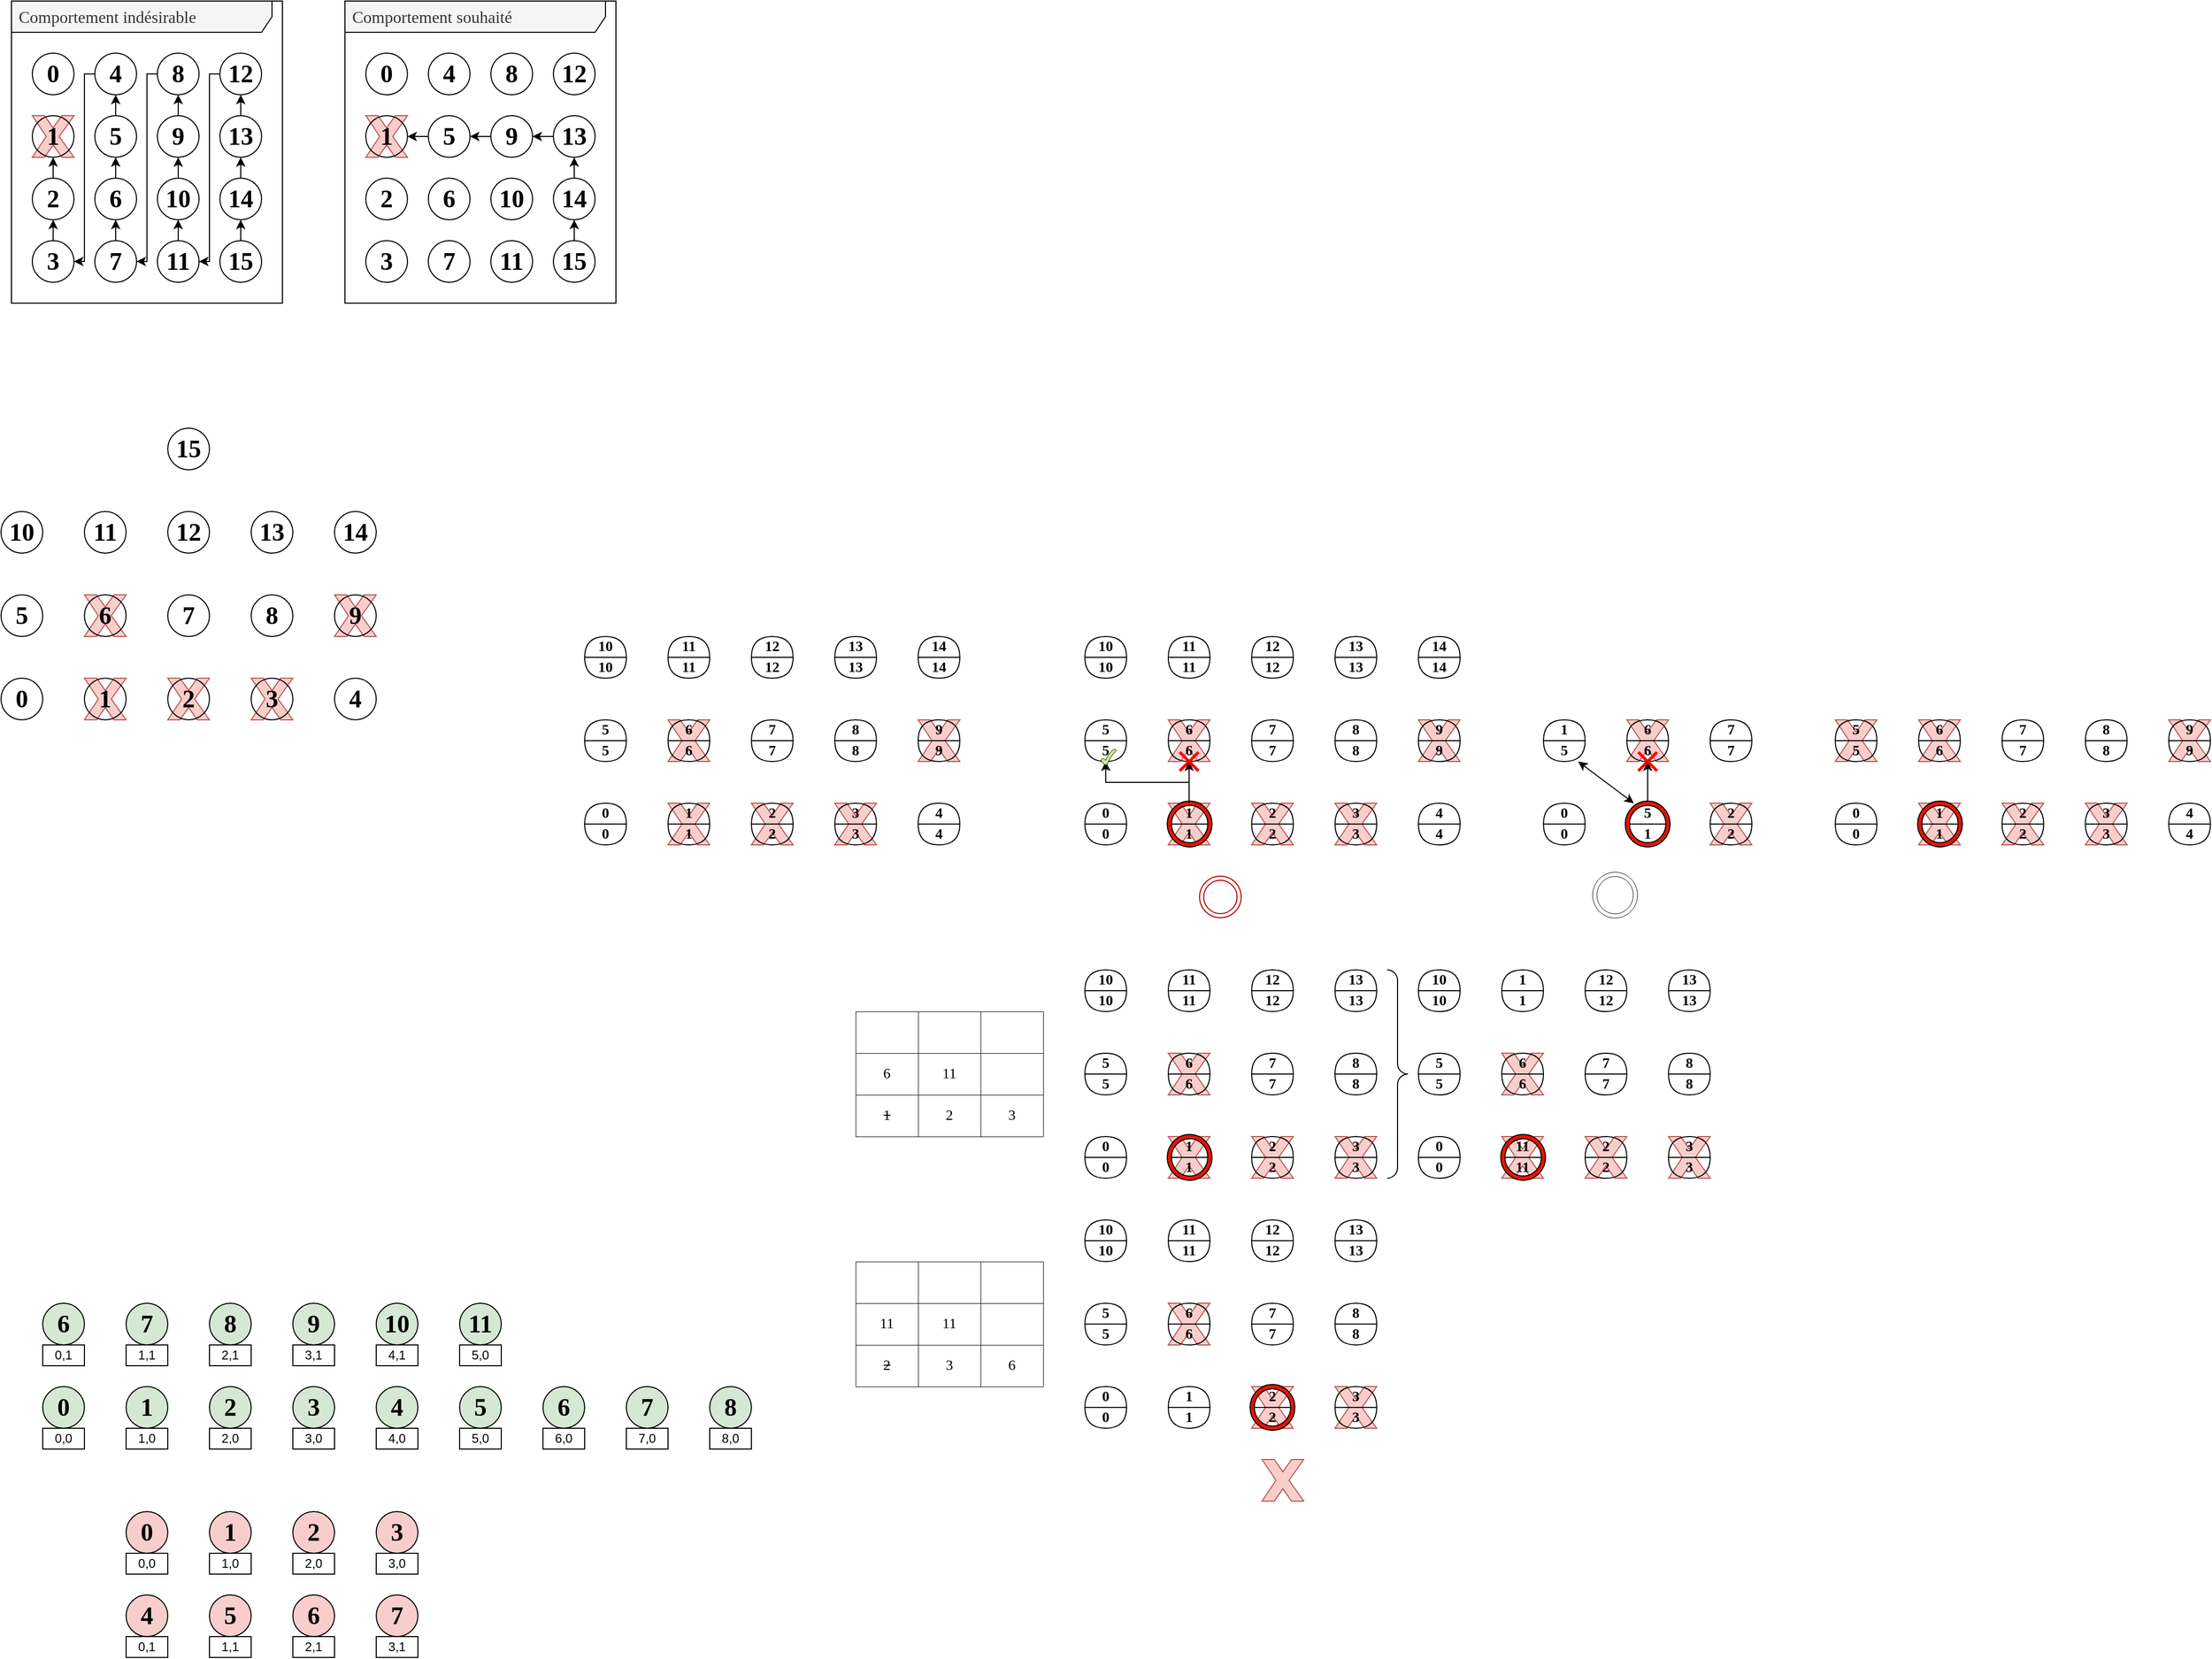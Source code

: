 <mxfile>
    <diagram id="tKJuRIwTwCE2HmaIJ2Yb" name="Page-1">
        <mxGraphModel dx="1488" dy="812" grid="1" gridSize="10" guides="1" tooltips="1" connect="1" arrows="1" fold="1" page="1" pageScale="1" pageWidth="1920" pageHeight="1200" math="0" shadow="0">
            <root>
                <mxCell id="0"/>
                <mxCell id="57" value="Frame" style="locked=1;" parent="0"/>
                <mxCell id="58" value="Comportement souhaité" style="shape=umlFrame;whiteSpace=wrap;html=1;width=250;height=30;boundedLbl=1;verticalAlign=middle;align=left;spacingLeft=5;fontFamily=Times New Roman;fontSize=16;strokeColor=#000000;fillColor=#f5f5f5;fontColor=#333333;" parent="57" vertex="1">
                    <mxGeometry x="410" y="110" width="260" height="290" as="geometry"/>
                </mxCell>
                <mxCell id="59" value="Comportement indésirable" style="shape=umlFrame;whiteSpace=wrap;html=1;width=250;height=30;boundedLbl=1;verticalAlign=middle;align=left;spacingLeft=5;fontFamily=Times New Roman;fontSize=16;strokeColor=#000000;fillColor=#f5f5f5;fontColor=#333333;" parent="57" vertex="1">
                    <mxGeometry x="90" y="110" width="260" height="290" as="geometry"/>
                </mxCell>
                <mxCell id="60" value="marqueur" style="" parent="0"/>
                <mxCell id="61" value="" style="verticalLabelPosition=bottom;verticalAlign=top;html=1;shape=mxgraph.basic.x;fontSize=24;fillColor=#f8cecc;strokeColor=#b85450;" parent="60" vertex="1">
                    <mxGeometry x="430" y="220" width="40" height="40" as="geometry"/>
                </mxCell>
                <mxCell id="62" value="" style="verticalLabelPosition=bottom;verticalAlign=top;html=1;shape=mxgraph.basic.x;fontSize=24;fillColor=#f8cecc;strokeColor=#b85450;" parent="60" vertex="1">
                    <mxGeometry x="110" y="220" width="40" height="40" as="geometry"/>
                </mxCell>
                <mxCell id="89" value="" style="verticalLabelPosition=bottom;verticalAlign=top;html=1;shape=mxgraph.basic.x;fontSize=24;fillColor=#f8cecc;strokeColor=#b85450;" parent="60" vertex="1">
                    <mxGeometry x="160" y="760" width="40" height="40" as="geometry"/>
                </mxCell>
                <mxCell id="90" value="" style="verticalLabelPosition=bottom;verticalAlign=top;html=1;shape=mxgraph.basic.x;fontSize=24;fillColor=#f8cecc;strokeColor=#b85450;" parent="60" vertex="1">
                    <mxGeometry x="320" y="760" width="40" height="40" as="geometry"/>
                </mxCell>
                <mxCell id="91" value="" style="verticalLabelPosition=bottom;verticalAlign=top;html=1;shape=mxgraph.basic.x;fontSize=24;fillColor=#f8cecc;strokeColor=#b85450;" parent="60" vertex="1">
                    <mxGeometry x="160" y="680" width="40" height="40" as="geometry"/>
                </mxCell>
                <mxCell id="92" value="" style="verticalLabelPosition=bottom;verticalAlign=top;html=1;shape=mxgraph.basic.x;fontSize=24;fillColor=#f8cecc;strokeColor=#b85450;" parent="60" vertex="1">
                    <mxGeometry x="240" y="760" width="40" height="40" as="geometry"/>
                </mxCell>
                <mxCell id="93" value="" style="verticalLabelPosition=bottom;verticalAlign=top;html=1;shape=mxgraph.basic.x;fontSize=24;fillColor=#f8cecc;strokeColor=#b85450;" parent="60" vertex="1">
                    <mxGeometry x="400" y="680" width="40" height="40" as="geometry"/>
                </mxCell>
                <mxCell id="209" value="" style="verticalLabelPosition=bottom;verticalAlign=top;html=1;shape=mxgraph.basic.x;fontSize=24;fillColor=#f8cecc;strokeColor=#b85450;" parent="60" vertex="1">
                    <mxGeometry x="720" y="880" width="40" height="40" as="geometry"/>
                </mxCell>
                <mxCell id="210" value="" style="verticalLabelPosition=bottom;verticalAlign=top;html=1;shape=mxgraph.basic.x;fontSize=24;fillColor=#f8cecc;strokeColor=#b85450;" parent="60" vertex="1">
                    <mxGeometry x="880" y="880" width="40" height="40" as="geometry"/>
                </mxCell>
                <mxCell id="211" value="" style="verticalLabelPosition=bottom;verticalAlign=top;html=1;shape=mxgraph.basic.x;fontSize=24;fillColor=#f8cecc;strokeColor=#b85450;" parent="60" vertex="1">
                    <mxGeometry x="800" y="880" width="40" height="40" as="geometry"/>
                </mxCell>
                <mxCell id="212" value="" style="verticalLabelPosition=bottom;verticalAlign=top;html=1;shape=mxgraph.basic.x;fontSize=24;fillColor=#f8cecc;strokeColor=#b85450;" parent="60" vertex="1">
                    <mxGeometry x="720" y="800" width="40" height="40" as="geometry"/>
                </mxCell>
                <mxCell id="213" value="" style="verticalLabelPosition=bottom;verticalAlign=top;html=1;shape=mxgraph.basic.x;fontSize=24;fillColor=#f8cecc;strokeColor=#b85450;" parent="60" vertex="1">
                    <mxGeometry x="960" y="800" width="40" height="40" as="geometry"/>
                </mxCell>
                <mxCell id="259" value="" style="verticalLabelPosition=bottom;verticalAlign=top;html=1;shape=mxgraph.basic.x;fontSize=24;fillColor=#f8cecc;strokeColor=#b85450;" parent="60" vertex="1">
                    <mxGeometry x="1200" y="800" width="40" height="40" as="geometry"/>
                </mxCell>
                <mxCell id="260" value="" style="verticalLabelPosition=bottom;verticalAlign=top;html=1;shape=mxgraph.basic.x;fontSize=24;fillColor=#f8cecc;strokeColor=#b85450;" parent="60" vertex="1">
                    <mxGeometry x="1440" y="800" width="40" height="40" as="geometry"/>
                </mxCell>
                <mxCell id="262" value="" style="verticalLabelPosition=bottom;verticalAlign=top;html=1;shape=mxgraph.basic.x;fontSize=24;fillColor=#f8cecc;strokeColor=#b85450;" parent="60" vertex="1">
                    <mxGeometry x="1360" y="880" width="40" height="40" as="geometry"/>
                </mxCell>
                <mxCell id="263" value="" style="verticalLabelPosition=bottom;verticalAlign=top;html=1;shape=mxgraph.basic.x;fontSize=24;fillColor=#f8cecc;strokeColor=#b85450;" parent="60" vertex="1">
                    <mxGeometry x="1280" y="880" width="40" height="40" as="geometry"/>
                </mxCell>
                <mxCell id="264" value="" style="ellipse;shape=doubleEllipse;whiteSpace=wrap;html=1;aspect=fixed;fontFamily=Times New Roman;fontSize=14;fillColor=none;fontColor=#ffffff;strokeColor=#B20000;" parent="60" vertex="1">
                    <mxGeometry x="1230" y="950" width="40" height="40" as="geometry"/>
                </mxCell>
                <mxCell id="268" value="" style="verticalLabelPosition=bottom;verticalAlign=top;html=1;shape=mxgraph.basic.x;fontSize=24;fillColor=#f8cecc;strokeColor=#b85450;" parent="60" vertex="1">
                    <mxGeometry x="1200" y="880" width="40" height="40" as="geometry"/>
                </mxCell>
                <mxCell id="1" value="Objects" style="" parent="0"/>
                <mxCell id="5" style="edgeStyle=orthogonalEdgeStyle;html=1;fontFamily=Times New Roman;fontSize=16;exitX=0;exitY=0.5;exitDx=0;exitDy=0;rounded=0;" parent="1" source="36" target="35" edge="1">
                    <mxGeometry relative="1" as="geometry">
                        <Array as="points">
                            <mxPoint x="160" y="180"/>
                            <mxPoint x="160" y="360"/>
                        </Array>
                    </mxGeometry>
                </mxCell>
                <mxCell id="6" style="edgeStyle=orthogonalEdgeStyle;html=1;fontFamily=Times New Roman;fontSize=16;rounded=0;" parent="1" source="43" target="42" edge="1">
                    <mxGeometry relative="1" as="geometry">
                        <mxPoint x="250" y="180" as="sourcePoint"/>
                        <mxPoint x="210" y="420" as="targetPoint"/>
                        <Array as="points">
                            <mxPoint x="220" y="180"/>
                            <mxPoint x="220" y="360"/>
                        </Array>
                    </mxGeometry>
                </mxCell>
                <mxCell id="7" style="edgeStyle=orthogonalEdgeStyle;html=1;fontFamily=Times New Roman;fontSize=16;rounded=0;" parent="1" source="50" target="49" edge="1">
                    <mxGeometry relative="1" as="geometry">
                        <mxPoint x="330" y="180" as="sourcePoint"/>
                        <mxPoint x="290" y="420" as="targetPoint"/>
                        <Array as="points">
                            <mxPoint x="280" y="180"/>
                            <mxPoint x="280" y="360"/>
                        </Array>
                    </mxGeometry>
                </mxCell>
                <mxCell id="9" value="1" style="ellipse;whiteSpace=wrap;html=1;aspect=fixed;fontSize=24;fontStyle=1;fillColor=none;fontFamily=Times New Roman;" parent="1" vertex="1">
                    <mxGeometry x="430" y="220" width="40" height="40" as="geometry"/>
                </mxCell>
                <mxCell id="10" value="2" style="ellipse;whiteSpace=wrap;html=1;aspect=fixed;fontSize=24;fontStyle=1;fillColor=none;fontFamily=Times New Roman;" parent="1" vertex="1">
                    <mxGeometry x="430" y="280" width="40" height="40" as="geometry"/>
                </mxCell>
                <mxCell id="11" value="3" style="ellipse;whiteSpace=wrap;html=1;aspect=fixed;fontSize=24;fontStyle=1;fillColor=none;fontFamily=Times New Roman;" parent="1" vertex="1">
                    <mxGeometry x="430" y="340" width="40" height="40" as="geometry"/>
                </mxCell>
                <mxCell id="12" value="4" style="ellipse;whiteSpace=wrap;html=1;aspect=fixed;fontSize=24;fontStyle=1;fillColor=none;fontFamily=Times New Roman;" parent="1" vertex="1">
                    <mxGeometry x="490" y="160" width="40" height="40" as="geometry"/>
                </mxCell>
                <mxCell id="67" value="" style="edgeStyle=none;html=1;" parent="1" source="13" target="9" edge="1">
                    <mxGeometry relative="1" as="geometry"/>
                </mxCell>
                <mxCell id="13" value="5" style="ellipse;whiteSpace=wrap;html=1;aspect=fixed;fontSize=24;fontStyle=1;fillColor=none;fontFamily=Times New Roman;" parent="1" vertex="1">
                    <mxGeometry x="490" y="220" width="40" height="40" as="geometry"/>
                </mxCell>
                <mxCell id="15" value="6" style="ellipse;whiteSpace=wrap;html=1;aspect=fixed;fontSize=24;fontStyle=1;fillColor=none;fontFamily=Times New Roman;" parent="1" vertex="1">
                    <mxGeometry x="490" y="280" width="40" height="40" as="geometry"/>
                </mxCell>
                <mxCell id="16" value="7" style="ellipse;whiteSpace=wrap;html=1;aspect=fixed;fontSize=24;fontStyle=1;fillColor=none;fontFamily=Times New Roman;" parent="1" vertex="1">
                    <mxGeometry x="490" y="340" width="40" height="40" as="geometry"/>
                </mxCell>
                <mxCell id="17" value="8" style="ellipse;whiteSpace=wrap;html=1;aspect=fixed;fontSize=24;fontStyle=1;fillColor=none;fontFamily=Times New Roman;" parent="1" vertex="1">
                    <mxGeometry x="550" y="160" width="40" height="40" as="geometry"/>
                </mxCell>
                <mxCell id="66" value="" style="edgeStyle=none;html=1;" parent="1" source="18" target="13" edge="1">
                    <mxGeometry relative="1" as="geometry"/>
                </mxCell>
                <mxCell id="18" value="9" style="ellipse;whiteSpace=wrap;html=1;aspect=fixed;fontSize=24;fontStyle=1;fillColor=none;fontFamily=Times New Roman;" parent="1" vertex="1">
                    <mxGeometry x="550" y="220" width="40" height="40" as="geometry"/>
                </mxCell>
                <mxCell id="20" value="10" style="ellipse;whiteSpace=wrap;html=1;aspect=fixed;fontSize=24;fontStyle=1;fillColor=none;fontFamily=Times New Roman;" parent="1" vertex="1">
                    <mxGeometry x="550" y="280" width="40" height="40" as="geometry"/>
                </mxCell>
                <mxCell id="21" value="11" style="ellipse;whiteSpace=wrap;html=1;aspect=fixed;fontSize=24;fontStyle=1;fillColor=none;fontFamily=Times New Roman;" parent="1" vertex="1">
                    <mxGeometry x="550" y="340" width="40" height="40" as="geometry"/>
                </mxCell>
                <mxCell id="22" value="12" style="ellipse;whiteSpace=wrap;html=1;aspect=fixed;fontSize=24;fontStyle=1;fillColor=none;fontFamily=Times New Roman;" parent="1" vertex="1">
                    <mxGeometry x="610" y="160" width="40" height="40" as="geometry"/>
                </mxCell>
                <mxCell id="65" value="" style="edgeStyle=none;html=1;" parent="1" source="23" target="18" edge="1">
                    <mxGeometry relative="1" as="geometry"/>
                </mxCell>
                <mxCell id="23" value="13" style="ellipse;whiteSpace=wrap;html=1;aspect=fixed;fontSize=24;fontStyle=1;fillColor=none;fontFamily=Times New Roman;" parent="1" vertex="1">
                    <mxGeometry x="610" y="220" width="40" height="40" as="geometry"/>
                </mxCell>
                <mxCell id="64" value="" style="edgeStyle=none;html=1;" parent="1" source="25" target="23" edge="1">
                    <mxGeometry relative="1" as="geometry"/>
                </mxCell>
                <mxCell id="25" value="14" style="ellipse;whiteSpace=wrap;html=1;aspect=fixed;fontSize=24;fontStyle=1;fillColor=none;fontFamily=Times New Roman;" parent="1" vertex="1">
                    <mxGeometry x="610" y="280" width="40" height="40" as="geometry"/>
                </mxCell>
                <mxCell id="63" value="" style="edgeStyle=none;html=1;" parent="1" source="27" target="25" edge="1">
                    <mxGeometry relative="1" as="geometry"/>
                </mxCell>
                <mxCell id="27" value="15" style="ellipse;whiteSpace=wrap;html=1;aspect=fixed;fontSize=24;fontStyle=1;fillColor=none;fontFamily=Times New Roman;" parent="1" vertex="1">
                    <mxGeometry x="610" y="340" width="40" height="40" as="geometry"/>
                </mxCell>
                <mxCell id="29" value="0" style="ellipse;whiteSpace=wrap;html=1;aspect=fixed;fontSize=24;fontStyle=1;fillColor=none;fontFamily=Times New Roman;" parent="1" vertex="1">
                    <mxGeometry x="430" y="160" width="40" height="40" as="geometry"/>
                </mxCell>
                <mxCell id="30" value="0" style="ellipse;whiteSpace=wrap;html=1;aspect=fixed;fontSize=24;fontStyle=1;fillColor=none;fontFamily=Times New Roman;" parent="1" vertex="1">
                    <mxGeometry x="110" y="160" width="40" height="40" as="geometry"/>
                </mxCell>
                <mxCell id="31" value="1" style="ellipse;whiteSpace=wrap;html=1;aspect=fixed;fontSize=24;fontStyle=1;fillColor=none;fontFamily=Times New Roman;" parent="1" vertex="1">
                    <mxGeometry x="110" y="220" width="40" height="40" as="geometry"/>
                </mxCell>
                <mxCell id="32" value="" style="edgeStyle=none;html=1;fontFamily=Times New Roman;fontSize=16;" parent="1" source="33" target="31" edge="1">
                    <mxGeometry relative="1" as="geometry"/>
                </mxCell>
                <mxCell id="33" value="2" style="ellipse;whiteSpace=wrap;html=1;aspect=fixed;fontSize=24;fontStyle=1;fillColor=none;fontFamily=Times New Roman;" parent="1" vertex="1">
                    <mxGeometry x="110" y="280" width="40" height="40" as="geometry"/>
                </mxCell>
                <mxCell id="34" value="" style="edgeStyle=none;html=1;fontFamily=Times New Roman;fontSize=16;" parent="1" source="35" target="33" edge="1">
                    <mxGeometry relative="1" as="geometry"/>
                </mxCell>
                <mxCell id="35" value="3" style="ellipse;whiteSpace=wrap;html=1;aspect=fixed;fontSize=24;fontStyle=1;fillColor=none;fontFamily=Times New Roman;" parent="1" vertex="1">
                    <mxGeometry x="110" y="340" width="40" height="40" as="geometry"/>
                </mxCell>
                <mxCell id="36" value="4" style="ellipse;whiteSpace=wrap;html=1;aspect=fixed;fontSize=24;fontStyle=1;fillColor=none;fontFamily=Times New Roman;" parent="1" vertex="1">
                    <mxGeometry x="170" y="160" width="40" height="40" as="geometry"/>
                </mxCell>
                <mxCell id="37" value="" style="edgeStyle=orthogonalEdgeStyle;html=1;fontFamily=Times New Roman;fontSize=16;" parent="1" source="38" target="36" edge="1">
                    <mxGeometry relative="1" as="geometry"/>
                </mxCell>
                <mxCell id="38" value="5" style="ellipse;whiteSpace=wrap;html=1;aspect=fixed;fontSize=24;fontStyle=1;fillColor=none;fontFamily=Times New Roman;" parent="1" vertex="1">
                    <mxGeometry x="170" y="220" width="40" height="40" as="geometry"/>
                </mxCell>
                <mxCell id="39" value="" style="edgeStyle=orthogonalEdgeStyle;html=1;fontFamily=Times New Roman;fontSize=16;" parent="1" source="40" target="38" edge="1">
                    <mxGeometry relative="1" as="geometry"/>
                </mxCell>
                <mxCell id="40" value="6" style="ellipse;whiteSpace=wrap;html=1;aspect=fixed;fontSize=24;fontStyle=1;fillColor=none;fontFamily=Times New Roman;" parent="1" vertex="1">
                    <mxGeometry x="170" y="280" width="40" height="40" as="geometry"/>
                </mxCell>
                <mxCell id="41" value="" style="edgeStyle=orthogonalEdgeStyle;html=1;fontFamily=Times New Roman;fontSize=16;" parent="1" source="42" target="40" edge="1">
                    <mxGeometry relative="1" as="geometry"/>
                </mxCell>
                <mxCell id="42" value="7" style="ellipse;whiteSpace=wrap;html=1;aspect=fixed;fontSize=24;fontStyle=1;fillColor=none;fontFamily=Times New Roman;" parent="1" vertex="1">
                    <mxGeometry x="170" y="340" width="40" height="40" as="geometry"/>
                </mxCell>
                <mxCell id="43" value="8" style="ellipse;whiteSpace=wrap;html=1;aspect=fixed;fontSize=24;fontStyle=1;fillColor=none;fontFamily=Times New Roman;" parent="1" vertex="1">
                    <mxGeometry x="230" y="160" width="40" height="40" as="geometry"/>
                </mxCell>
                <mxCell id="44" value="" style="edgeStyle=orthogonalEdgeStyle;html=1;fontFamily=Times New Roman;fontSize=16;" parent="1" source="45" target="43" edge="1">
                    <mxGeometry relative="1" as="geometry"/>
                </mxCell>
                <mxCell id="45" value="9" style="ellipse;whiteSpace=wrap;html=1;aspect=fixed;fontSize=24;fontStyle=1;fillColor=none;fontFamily=Times New Roman;" parent="1" vertex="1">
                    <mxGeometry x="230" y="220" width="40" height="40" as="geometry"/>
                </mxCell>
                <mxCell id="46" value="" style="edgeStyle=orthogonalEdgeStyle;html=1;fontFamily=Times New Roman;fontSize=16;" parent="1" source="47" target="45" edge="1">
                    <mxGeometry relative="1" as="geometry"/>
                </mxCell>
                <mxCell id="47" value="10" style="ellipse;whiteSpace=wrap;html=1;aspect=fixed;fontSize=24;fontStyle=1;fillColor=none;fontFamily=Times New Roman;" parent="1" vertex="1">
                    <mxGeometry x="230" y="280" width="40" height="40" as="geometry"/>
                </mxCell>
                <mxCell id="48" value="" style="edgeStyle=orthogonalEdgeStyle;html=1;fontFamily=Times New Roman;fontSize=16;" parent="1" source="49" target="47" edge="1">
                    <mxGeometry relative="1" as="geometry"/>
                </mxCell>
                <mxCell id="49" value="11" style="ellipse;whiteSpace=wrap;html=1;aspect=fixed;fontSize=24;fontStyle=1;fillColor=none;fontFamily=Times New Roman;" parent="1" vertex="1">
                    <mxGeometry x="230" y="340" width="40" height="40" as="geometry"/>
                </mxCell>
                <mxCell id="50" value="12" style="ellipse;whiteSpace=wrap;html=1;aspect=fixed;fontSize=24;fontStyle=1;fillColor=none;fontFamily=Times New Roman;" parent="1" vertex="1">
                    <mxGeometry x="290" y="160" width="40" height="40" as="geometry"/>
                </mxCell>
                <mxCell id="51" value="" style="edgeStyle=orthogonalEdgeStyle;html=1;fontFamily=Times New Roman;fontSize=16;" parent="1" source="52" target="50" edge="1">
                    <mxGeometry relative="1" as="geometry"/>
                </mxCell>
                <mxCell id="52" value="13" style="ellipse;whiteSpace=wrap;html=1;aspect=fixed;fontSize=24;fontStyle=1;fillColor=none;fontFamily=Times New Roman;" parent="1" vertex="1">
                    <mxGeometry x="290" y="220" width="40" height="40" as="geometry"/>
                </mxCell>
                <mxCell id="53" value="" style="edgeStyle=orthogonalEdgeStyle;html=1;fontFamily=Times New Roman;fontSize=16;" parent="1" source="54" target="52" edge="1">
                    <mxGeometry relative="1" as="geometry"/>
                </mxCell>
                <mxCell id="54" value="14" style="ellipse;whiteSpace=wrap;html=1;aspect=fixed;fontSize=24;fontStyle=1;fillColor=none;fontFamily=Times New Roman;" parent="1" vertex="1">
                    <mxGeometry x="290" y="280" width="40" height="40" as="geometry"/>
                </mxCell>
                <mxCell id="55" value="" style="edgeStyle=orthogonalEdgeStyle;html=1;fontFamily=Times New Roman;fontSize=16;" parent="1" source="56" target="54" edge="1">
                    <mxGeometry relative="1" as="geometry"/>
                </mxCell>
                <mxCell id="56" value="15" style="ellipse;whiteSpace=wrap;html=1;aspect=fixed;fontSize=24;fontStyle=1;fillColor=none;fontFamily=Times New Roman;" parent="1" vertex="1">
                    <mxGeometry x="290" y="340" width="40" height="40" as="geometry"/>
                </mxCell>
                <mxCell id="68" value="1" style="ellipse;whiteSpace=wrap;html=1;aspect=fixed;fontSize=24;fontStyle=1;fillColor=none;fontFamily=Times New Roman;" parent="1" vertex="1">
                    <mxGeometry x="160" y="760" width="40" height="40" as="geometry"/>
                </mxCell>
                <mxCell id="69" value="2" style="ellipse;whiteSpace=wrap;html=1;aspect=fixed;fontSize=24;fontStyle=1;fillColor=none;fontFamily=Times New Roman;" parent="1" vertex="1">
                    <mxGeometry x="240" y="760" width="40" height="40" as="geometry"/>
                </mxCell>
                <mxCell id="70" value="3" style="ellipse;whiteSpace=wrap;html=1;aspect=fixed;fontSize=24;fontStyle=1;fillColor=none;fontFamily=Times New Roman;" parent="1" vertex="1">
                    <mxGeometry x="320" y="760" width="40" height="40" as="geometry"/>
                </mxCell>
                <mxCell id="71" value="4" style="ellipse;whiteSpace=wrap;html=1;aspect=fixed;fontSize=24;fontStyle=1;fillColor=none;fontFamily=Times New Roman;" parent="1" vertex="1">
                    <mxGeometry x="400" y="760" width="40" height="40" as="geometry"/>
                </mxCell>
                <mxCell id="73" value="5" style="ellipse;whiteSpace=wrap;html=1;aspect=fixed;fontSize=24;fontStyle=1;fillColor=none;fontFamily=Times New Roman;" parent="1" vertex="1">
                    <mxGeometry x="80" y="680" width="40" height="40" as="geometry"/>
                </mxCell>
                <mxCell id="74" value="6" style="ellipse;whiteSpace=wrap;html=1;aspect=fixed;fontSize=24;fontStyle=1;fillColor=none;fontFamily=Times New Roman;" parent="1" vertex="1">
                    <mxGeometry x="160" y="680" width="40" height="40" as="geometry"/>
                </mxCell>
                <mxCell id="75" value="7" style="ellipse;whiteSpace=wrap;html=1;aspect=fixed;fontSize=24;fontStyle=1;fillColor=none;fontFamily=Times New Roman;" parent="1" vertex="1">
                    <mxGeometry x="240" y="680" width="40" height="40" as="geometry"/>
                </mxCell>
                <mxCell id="76" value="8" style="ellipse;whiteSpace=wrap;html=1;aspect=fixed;fontSize=24;fontStyle=1;fillColor=none;fontFamily=Times New Roman;" parent="1" vertex="1">
                    <mxGeometry x="320" y="680" width="40" height="40" as="geometry"/>
                </mxCell>
                <mxCell id="78" value="9" style="ellipse;whiteSpace=wrap;html=1;aspect=fixed;fontSize=24;fontStyle=1;fillColor=none;fontFamily=Times New Roman;" parent="1" vertex="1">
                    <mxGeometry x="400" y="680" width="40" height="40" as="geometry"/>
                </mxCell>
                <mxCell id="79" value="10" style="ellipse;whiteSpace=wrap;html=1;aspect=fixed;fontSize=24;fontStyle=1;fillColor=none;fontFamily=Times New Roman;" parent="1" vertex="1">
                    <mxGeometry x="80" y="600" width="40" height="40" as="geometry"/>
                </mxCell>
                <mxCell id="80" value="11" style="ellipse;whiteSpace=wrap;html=1;aspect=fixed;fontSize=24;fontStyle=1;fillColor=none;fontFamily=Times New Roman;" parent="1" vertex="1">
                    <mxGeometry x="160" y="600" width="40" height="40" as="geometry"/>
                </mxCell>
                <mxCell id="81" value="12" style="ellipse;whiteSpace=wrap;html=1;aspect=fixed;fontSize=24;fontStyle=1;fillColor=none;fontFamily=Times New Roman;" parent="1" vertex="1">
                    <mxGeometry x="240" y="600" width="40" height="40" as="geometry"/>
                </mxCell>
                <mxCell id="83" value="13" style="ellipse;whiteSpace=wrap;html=1;aspect=fixed;fontSize=24;fontStyle=1;fillColor=none;fontFamily=Times New Roman;" parent="1" vertex="1">
                    <mxGeometry x="320" y="600" width="40" height="40" as="geometry"/>
                </mxCell>
                <mxCell id="85" value="14" style="ellipse;whiteSpace=wrap;html=1;aspect=fixed;fontSize=24;fontStyle=1;fillColor=none;fontFamily=Times New Roman;" parent="1" vertex="1">
                    <mxGeometry x="400" y="600" width="40" height="40" as="geometry"/>
                </mxCell>
                <mxCell id="87" value="15" style="ellipse;whiteSpace=wrap;html=1;aspect=fixed;fontSize=24;fontStyle=1;fillColor=none;fontFamily=Times New Roman;" parent="1" vertex="1">
                    <mxGeometry x="240" y="520" width="40" height="40" as="geometry"/>
                </mxCell>
                <mxCell id="88" value="0" style="ellipse;whiteSpace=wrap;html=1;aspect=fixed;fontSize=24;fontStyle=1;fillColor=none;fontFamily=Times New Roman;" parent="1" vertex="1">
                    <mxGeometry x="80" y="760" width="40" height="40" as="geometry"/>
                </mxCell>
                <mxCell id="164" value="" style="group;fontFamily=Times New Roman;fillColor=none;fontStyle=1;fontSize=14;" parent="1" vertex="1" connectable="0">
                    <mxGeometry x="640" y="880" width="40" height="40" as="geometry"/>
                </mxCell>
                <mxCell id="165" value="0" style="shape=or;whiteSpace=wrap;html=1;direction=south;fontFamily=Times New Roman;fillColor=none;fontStyle=1;fontSize=14;" parent="164" vertex="1">
                    <mxGeometry y="20" width="40" height="20" as="geometry"/>
                </mxCell>
                <mxCell id="166" value="0" style="shape=or;whiteSpace=wrap;html=1;direction=south;flipV=1;fontFamily=Times New Roman;fillColor=none;fontStyle=1;fontSize=14;" parent="164" vertex="1">
                    <mxGeometry width="40" height="20" as="geometry"/>
                </mxCell>
                <mxCell id="167" value="" style="group;fontFamily=Times New Roman;fillColor=none;fontStyle=1;fontSize=14;" parent="1" vertex="1" connectable="0">
                    <mxGeometry x="720" y="880" width="40" height="40" as="geometry"/>
                </mxCell>
                <mxCell id="168" value="1" style="shape=or;whiteSpace=wrap;html=1;direction=south;fontFamily=Times New Roman;fillColor=none;fontStyle=1;fontSize=14;" parent="167" vertex="1">
                    <mxGeometry y="20" width="40" height="20" as="geometry"/>
                </mxCell>
                <mxCell id="169" value="1" style="shape=or;whiteSpace=wrap;html=1;direction=south;flipV=1;fontFamily=Times New Roman;fillColor=none;fontStyle=1;fontSize=14;" parent="167" vertex="1">
                    <mxGeometry width="40" height="20" as="geometry"/>
                </mxCell>
                <mxCell id="170" value="" style="group;fontFamily=Times New Roman;fillColor=none;fontStyle=1;fontSize=14;" parent="1" vertex="1" connectable="0">
                    <mxGeometry x="800" y="880" width="40" height="40" as="geometry"/>
                </mxCell>
                <mxCell id="171" value="2" style="shape=or;whiteSpace=wrap;html=1;direction=south;fontFamily=Times New Roman;fillColor=none;fontStyle=1;fontSize=14;" parent="170" vertex="1">
                    <mxGeometry y="20" width="40" height="20" as="geometry"/>
                </mxCell>
                <mxCell id="172" value="2" style="shape=or;whiteSpace=wrap;html=1;direction=south;flipV=1;fontFamily=Times New Roman;fillColor=none;fontStyle=1;fontSize=14;" parent="170" vertex="1">
                    <mxGeometry width="40" height="20" as="geometry"/>
                </mxCell>
                <mxCell id="173" value="" style="group;fontFamily=Times New Roman;fillColor=none;fontStyle=1;fontSize=14;" parent="1" vertex="1" connectable="0">
                    <mxGeometry x="880" y="880" width="40" height="40" as="geometry"/>
                </mxCell>
                <mxCell id="174" value="3" style="shape=or;whiteSpace=wrap;html=1;direction=south;fontFamily=Times New Roman;fillColor=none;fontStyle=1;fontSize=14;" parent="173" vertex="1">
                    <mxGeometry y="20" width="40" height="20" as="geometry"/>
                </mxCell>
                <mxCell id="175" value="3" style="shape=or;whiteSpace=wrap;html=1;direction=south;flipV=1;fontFamily=Times New Roman;fillColor=none;fontStyle=1;fontSize=14;" parent="173" vertex="1">
                    <mxGeometry width="40" height="20" as="geometry"/>
                </mxCell>
                <mxCell id="176" value="" style="group;fontFamily=Times New Roman;fillColor=none;fontStyle=1;fontSize=14;" parent="1" vertex="1" connectable="0">
                    <mxGeometry x="960" y="880" width="40" height="40" as="geometry"/>
                </mxCell>
                <mxCell id="177" value="4" style="shape=or;whiteSpace=wrap;html=1;direction=south;fontFamily=Times New Roman;fillColor=none;fontStyle=1;fontSize=14;" parent="176" vertex="1">
                    <mxGeometry y="20" width="40" height="20" as="geometry"/>
                </mxCell>
                <mxCell id="178" value="4" style="shape=or;whiteSpace=wrap;html=1;direction=south;flipV=1;fontFamily=Times New Roman;fillColor=none;fontStyle=1;fontSize=14;" parent="176" vertex="1">
                    <mxGeometry width="40" height="20" as="geometry"/>
                </mxCell>
                <mxCell id="179" value="" style="group;fontFamily=Times New Roman;fillColor=none;fontStyle=1;fontSize=14;" parent="1" vertex="1" connectable="0">
                    <mxGeometry x="640" y="800" width="40" height="40" as="geometry"/>
                </mxCell>
                <mxCell id="180" value="5" style="shape=or;whiteSpace=wrap;html=1;direction=south;fontFamily=Times New Roman;fillColor=none;fontStyle=1;fontSize=14;" parent="179" vertex="1">
                    <mxGeometry y="20" width="40" height="20" as="geometry"/>
                </mxCell>
                <mxCell id="181" value="5" style="shape=or;whiteSpace=wrap;html=1;direction=south;flipV=1;fontFamily=Times New Roman;fillColor=none;fontStyle=1;fontSize=14;" parent="179" vertex="1">
                    <mxGeometry width="40" height="20" as="geometry"/>
                </mxCell>
                <mxCell id="182" value="" style="group;fontFamily=Times New Roman;fillColor=none;fontStyle=1;fontSize=14;" parent="1" vertex="1" connectable="0">
                    <mxGeometry x="720" y="800" width="40" height="40" as="geometry"/>
                </mxCell>
                <mxCell id="183" value="6" style="shape=or;whiteSpace=wrap;html=1;direction=south;fontFamily=Times New Roman;fillColor=none;fontStyle=1;fontSize=14;" parent="182" vertex="1">
                    <mxGeometry y="20" width="40" height="20" as="geometry"/>
                </mxCell>
                <mxCell id="184" value="6" style="shape=or;whiteSpace=wrap;html=1;direction=south;flipV=1;fontFamily=Times New Roman;fillColor=none;fontStyle=1;fontSize=14;" parent="182" vertex="1">
                    <mxGeometry width="40" height="20" as="geometry"/>
                </mxCell>
                <mxCell id="185" value="" style="group;fontFamily=Times New Roman;fillColor=none;fontStyle=1;fontSize=14;" parent="1" vertex="1" connectable="0">
                    <mxGeometry x="800" y="800" width="40" height="40" as="geometry"/>
                </mxCell>
                <mxCell id="186" value="7" style="shape=or;whiteSpace=wrap;html=1;direction=south;fontFamily=Times New Roman;fillColor=none;fontStyle=1;fontSize=14;" parent="185" vertex="1">
                    <mxGeometry y="20" width="40" height="20" as="geometry"/>
                </mxCell>
                <mxCell id="187" value="7" style="shape=or;whiteSpace=wrap;html=1;direction=south;flipV=1;fontFamily=Times New Roman;fillColor=none;fontStyle=1;fontSize=14;" parent="185" vertex="1">
                    <mxGeometry width="40" height="20" as="geometry"/>
                </mxCell>
                <mxCell id="188" value="" style="group;fontFamily=Times New Roman;fillColor=none;fontStyle=1;fontSize=14;" parent="1" vertex="1" connectable="0">
                    <mxGeometry x="880" y="800" width="40" height="40" as="geometry"/>
                </mxCell>
                <mxCell id="189" value="8" style="shape=or;whiteSpace=wrap;html=1;direction=south;fontFamily=Times New Roman;fillColor=none;fontStyle=1;fontSize=14;" parent="188" vertex="1">
                    <mxGeometry y="20" width="40" height="20" as="geometry"/>
                </mxCell>
                <mxCell id="190" value="8" style="shape=or;whiteSpace=wrap;html=1;direction=south;flipV=1;fontFamily=Times New Roman;fillColor=none;fontStyle=1;fontSize=14;" parent="188" vertex="1">
                    <mxGeometry width="40" height="20" as="geometry"/>
                </mxCell>
                <mxCell id="191" value="" style="group;fontFamily=Times New Roman;fillColor=none;fontStyle=1;fontSize=14;" parent="1" vertex="1" connectable="0">
                    <mxGeometry x="960" y="800" width="40" height="40" as="geometry"/>
                </mxCell>
                <mxCell id="192" value="9" style="shape=or;whiteSpace=wrap;html=1;direction=south;fontFamily=Times New Roman;fillColor=none;fontStyle=1;fontSize=14;" parent="191" vertex="1">
                    <mxGeometry y="20" width="40" height="20" as="geometry"/>
                </mxCell>
                <mxCell id="193" value="9" style="shape=or;whiteSpace=wrap;html=1;direction=south;flipV=1;fontFamily=Times New Roman;fillColor=none;fontStyle=1;fontSize=14;" parent="191" vertex="1">
                    <mxGeometry width="40" height="20" as="geometry"/>
                </mxCell>
                <mxCell id="194" value="" style="group;fontFamily=Times New Roman;fillColor=none;fontStyle=1;fontSize=14;" parent="1" vertex="1" connectable="0">
                    <mxGeometry x="640" y="720" width="40" height="40" as="geometry"/>
                </mxCell>
                <mxCell id="195" value="10" style="shape=or;whiteSpace=wrap;html=1;direction=south;fontFamily=Times New Roman;fillColor=none;fontStyle=1;fontSize=14;" parent="194" vertex="1">
                    <mxGeometry y="20" width="40" height="20" as="geometry"/>
                </mxCell>
                <mxCell id="196" value="10" style="shape=or;whiteSpace=wrap;html=1;direction=south;flipV=1;fontFamily=Times New Roman;fillColor=none;fontStyle=1;fontSize=14;" parent="194" vertex="1">
                    <mxGeometry width="40" height="20" as="geometry"/>
                </mxCell>
                <mxCell id="197" value="" style="group;fontFamily=Times New Roman;fillColor=none;fontStyle=1;fontSize=14;" parent="1" vertex="1" connectable="0">
                    <mxGeometry x="720" y="720" width="40" height="40" as="geometry"/>
                </mxCell>
                <mxCell id="198" value="11" style="shape=or;whiteSpace=wrap;html=1;direction=south;fontFamily=Times New Roman;fillColor=none;fontStyle=1;fontSize=14;" parent="197" vertex="1">
                    <mxGeometry y="20" width="40" height="20" as="geometry"/>
                </mxCell>
                <mxCell id="199" value="11" style="shape=or;whiteSpace=wrap;html=1;direction=south;flipV=1;fontFamily=Times New Roman;fillColor=none;fontStyle=1;fontSize=14;" parent="197" vertex="1">
                    <mxGeometry width="40" height="20" as="geometry"/>
                </mxCell>
                <mxCell id="200" value="" style="group;fontFamily=Times New Roman;fillColor=none;fontStyle=1;fontSize=14;" parent="1" vertex="1" connectable="0">
                    <mxGeometry x="800" y="720" width="40" height="40" as="geometry"/>
                </mxCell>
                <mxCell id="201" value="12" style="shape=or;whiteSpace=wrap;html=1;direction=south;fontFamily=Times New Roman;fillColor=none;fontStyle=1;fontSize=14;" parent="200" vertex="1">
                    <mxGeometry y="20" width="40" height="20" as="geometry"/>
                </mxCell>
                <mxCell id="202" value="12" style="shape=or;whiteSpace=wrap;html=1;direction=south;flipV=1;fontFamily=Times New Roman;fillColor=none;fontStyle=1;fontSize=14;" parent="200" vertex="1">
                    <mxGeometry width="40" height="20" as="geometry"/>
                </mxCell>
                <mxCell id="203" value="" style="group;fontFamily=Times New Roman;fillColor=none;fontStyle=1;fontSize=14;" parent="1" vertex="1" connectable="0">
                    <mxGeometry x="880" y="720" width="40" height="40" as="geometry"/>
                </mxCell>
                <mxCell id="204" value="13" style="shape=or;whiteSpace=wrap;html=1;direction=south;fontFamily=Times New Roman;fillColor=none;fontStyle=1;fontSize=14;" parent="203" vertex="1">
                    <mxGeometry y="20" width="40" height="20" as="geometry"/>
                </mxCell>
                <mxCell id="205" value="13" style="shape=or;whiteSpace=wrap;html=1;direction=south;flipV=1;fontFamily=Times New Roman;fillColor=none;fontStyle=1;fontSize=14;" parent="203" vertex="1">
                    <mxGeometry width="40" height="20" as="geometry"/>
                </mxCell>
                <mxCell id="206" value="" style="group;fontFamily=Times New Roman;fillColor=none;fontStyle=1;fontSize=14;" parent="1" vertex="1" connectable="0">
                    <mxGeometry x="960" y="720" width="40" height="40" as="geometry"/>
                </mxCell>
                <mxCell id="207" value="14" style="shape=or;whiteSpace=wrap;html=1;direction=south;fontFamily=Times New Roman;fillColor=none;fontStyle=1;fontSize=14;" parent="206" vertex="1">
                    <mxGeometry y="20" width="40" height="20" as="geometry"/>
                </mxCell>
                <mxCell id="208" value="14" style="shape=or;whiteSpace=wrap;html=1;direction=south;flipV=1;fontFamily=Times New Roman;fillColor=none;fontStyle=1;fontSize=14;" parent="206" vertex="1">
                    <mxGeometry width="40" height="20" as="geometry"/>
                </mxCell>
                <mxCell id="214" value="" style="group;fontFamily=Times New Roman;fillColor=none;fontStyle=1;fontSize=14;" parent="1" vertex="1" connectable="0">
                    <mxGeometry x="1120" y="880" width="40" height="40" as="geometry"/>
                </mxCell>
                <mxCell id="215" value="0" style="shape=or;whiteSpace=wrap;html=1;direction=south;fontFamily=Times New Roman;fillColor=none;fontStyle=1;fontSize=14;" parent="214" vertex="1">
                    <mxGeometry y="20" width="40" height="20" as="geometry"/>
                </mxCell>
                <mxCell id="216" value="0" style="shape=or;whiteSpace=wrap;html=1;direction=south;flipV=1;fontFamily=Times New Roman;fillColor=none;fontStyle=1;fontSize=14;" parent="214" vertex="1">
                    <mxGeometry width="40" height="20" as="geometry"/>
                </mxCell>
                <mxCell id="217" value="" style="group;fontFamily=Times New Roman;fillColor=none;fontStyle=1;fontSize=14;" parent="1" vertex="1" connectable="0">
                    <mxGeometry x="1200" y="880" width="40" height="40" as="geometry"/>
                </mxCell>
                <mxCell id="218" value="1" style="shape=or;whiteSpace=wrap;html=1;direction=south;fontFamily=Times New Roman;fillColor=none;fontStyle=1;fontSize=14;" parent="217" vertex="1">
                    <mxGeometry y="20" width="40" height="20" as="geometry"/>
                </mxCell>
                <mxCell id="219" value="1" style="shape=or;whiteSpace=wrap;html=1;direction=south;flipV=1;fontFamily=Times New Roman;fillColor=none;fontStyle=1;fontSize=14;" parent="217" vertex="1">
                    <mxGeometry width="40" height="20" as="geometry"/>
                </mxCell>
                <mxCell id="220" value="" style="group;fontFamily=Times New Roman;fillColor=none;fontStyle=1;fontSize=14;" parent="1" vertex="1" connectable="0">
                    <mxGeometry x="1280" y="880" width="40" height="40" as="geometry"/>
                </mxCell>
                <mxCell id="221" value="2" style="shape=or;whiteSpace=wrap;html=1;direction=south;fontFamily=Times New Roman;fillColor=none;fontStyle=1;fontSize=14;" parent="220" vertex="1">
                    <mxGeometry y="20" width="40" height="20" as="geometry"/>
                </mxCell>
                <mxCell id="222" value="2" style="shape=or;whiteSpace=wrap;html=1;direction=south;flipV=1;fontFamily=Times New Roman;fillColor=none;fontStyle=1;fontSize=14;" parent="220" vertex="1">
                    <mxGeometry width="40" height="20" as="geometry"/>
                </mxCell>
                <mxCell id="223" value="" style="group;fontFamily=Times New Roman;fillColor=none;fontStyle=1;fontSize=14;" parent="1" vertex="1" connectable="0">
                    <mxGeometry x="1360" y="880" width="40" height="40" as="geometry"/>
                </mxCell>
                <mxCell id="224" value="3" style="shape=or;whiteSpace=wrap;html=1;direction=south;fontFamily=Times New Roman;fillColor=none;fontStyle=1;fontSize=14;" parent="223" vertex="1">
                    <mxGeometry y="20" width="40" height="20" as="geometry"/>
                </mxCell>
                <mxCell id="225" value="3" style="shape=or;whiteSpace=wrap;html=1;direction=south;flipV=1;fontFamily=Times New Roman;fillColor=none;fontStyle=1;fontSize=14;" parent="223" vertex="1">
                    <mxGeometry width="40" height="20" as="geometry"/>
                </mxCell>
                <mxCell id="226" value="" style="group;fontFamily=Times New Roman;fillColor=none;fontStyle=1;fontSize=14;" parent="1" vertex="1" connectable="0">
                    <mxGeometry x="1440" y="880" width="40" height="40" as="geometry"/>
                </mxCell>
                <mxCell id="227" value="4" style="shape=or;whiteSpace=wrap;html=1;direction=south;fontFamily=Times New Roman;fillColor=none;fontStyle=1;fontSize=14;" parent="226" vertex="1">
                    <mxGeometry y="20" width="40" height="20" as="geometry"/>
                </mxCell>
                <mxCell id="228" value="4" style="shape=or;whiteSpace=wrap;html=1;direction=south;flipV=1;fontFamily=Times New Roman;fillColor=none;fontStyle=1;fontSize=14;" parent="226" vertex="1">
                    <mxGeometry width="40" height="20" as="geometry"/>
                </mxCell>
                <mxCell id="229" value="" style="group;fontFamily=Times New Roman;fillColor=none;fontStyle=1;fontSize=14;" parent="1" vertex="1" connectable="0">
                    <mxGeometry x="1120" y="800" width="40" height="40" as="geometry"/>
                </mxCell>
                <mxCell id="230" value="5" style="shape=or;whiteSpace=wrap;html=1;direction=south;fontFamily=Times New Roman;fillColor=none;fontStyle=1;fontSize=14;" parent="229" vertex="1">
                    <mxGeometry y="20" width="40" height="20" as="geometry"/>
                </mxCell>
                <mxCell id="231" value="5" style="shape=or;whiteSpace=wrap;html=1;direction=south;flipV=1;fontFamily=Times New Roman;fillColor=none;fontStyle=1;fontSize=14;" parent="229" vertex="1">
                    <mxGeometry width="40" height="20" as="geometry"/>
                </mxCell>
                <mxCell id="232" value="" style="group;fontFamily=Times New Roman;fillColor=none;fontStyle=1;fontSize=14;" parent="1" vertex="1" connectable="0">
                    <mxGeometry x="1200" y="800" width="40" height="40" as="geometry"/>
                </mxCell>
                <mxCell id="233" value="6" style="shape=or;whiteSpace=wrap;html=1;direction=south;fontFamily=Times New Roman;fillColor=none;fontStyle=1;fontSize=14;" parent="232" vertex="1">
                    <mxGeometry y="20" width="40" height="20" as="geometry"/>
                </mxCell>
                <mxCell id="234" value="6" style="shape=or;whiteSpace=wrap;html=1;direction=south;flipV=1;fontFamily=Times New Roman;fillColor=none;fontStyle=1;fontSize=14;" parent="232" vertex="1">
                    <mxGeometry width="40" height="20" as="geometry"/>
                </mxCell>
                <mxCell id="235" value="" style="group;fontFamily=Times New Roman;fillColor=none;fontStyle=1;fontSize=14;" parent="1" vertex="1" connectable="0">
                    <mxGeometry x="1280" y="800" width="40" height="40" as="geometry"/>
                </mxCell>
                <mxCell id="236" value="7" style="shape=or;whiteSpace=wrap;html=1;direction=south;fontFamily=Times New Roman;fillColor=none;fontStyle=1;fontSize=14;" parent="235" vertex="1">
                    <mxGeometry y="20" width="40" height="20" as="geometry"/>
                </mxCell>
                <mxCell id="237" value="7" style="shape=or;whiteSpace=wrap;html=1;direction=south;flipV=1;fontFamily=Times New Roman;fillColor=none;fontStyle=1;fontSize=14;" parent="235" vertex="1">
                    <mxGeometry width="40" height="20" as="geometry"/>
                </mxCell>
                <mxCell id="238" value="" style="group;fontFamily=Times New Roman;fillColor=none;fontStyle=1;fontSize=14;" parent="1" vertex="1" connectable="0">
                    <mxGeometry x="1360" y="800" width="40" height="40" as="geometry"/>
                </mxCell>
                <mxCell id="239" value="8" style="shape=or;whiteSpace=wrap;html=1;direction=south;fontFamily=Times New Roman;fillColor=none;fontStyle=1;fontSize=14;" parent="238" vertex="1">
                    <mxGeometry y="20" width="40" height="20" as="geometry"/>
                </mxCell>
                <mxCell id="240" value="8" style="shape=or;whiteSpace=wrap;html=1;direction=south;flipV=1;fontFamily=Times New Roman;fillColor=none;fontStyle=1;fontSize=14;" parent="238" vertex="1">
                    <mxGeometry width="40" height="20" as="geometry"/>
                </mxCell>
                <mxCell id="241" value="" style="group;fontFamily=Times New Roman;fillColor=none;fontStyle=1;fontSize=14;" parent="1" vertex="1" connectable="0">
                    <mxGeometry x="1440" y="800" width="40" height="40" as="geometry"/>
                </mxCell>
                <mxCell id="242" value="9" style="shape=or;whiteSpace=wrap;html=1;direction=south;fontFamily=Times New Roman;fillColor=none;fontStyle=1;fontSize=14;" parent="241" vertex="1">
                    <mxGeometry y="20" width="40" height="20" as="geometry"/>
                </mxCell>
                <mxCell id="243" value="9" style="shape=or;whiteSpace=wrap;html=1;direction=south;flipV=1;fontFamily=Times New Roman;fillColor=none;fontStyle=1;fontSize=14;" parent="241" vertex="1">
                    <mxGeometry width="40" height="20" as="geometry"/>
                </mxCell>
                <mxCell id="244" value="" style="group;fontFamily=Times New Roman;fillColor=none;fontStyle=1;fontSize=14;" parent="1" vertex="1" connectable="0">
                    <mxGeometry x="1120" y="720" width="40" height="40" as="geometry"/>
                </mxCell>
                <mxCell id="245" value="10" style="shape=or;whiteSpace=wrap;html=1;direction=south;fontFamily=Times New Roman;fillColor=none;fontStyle=1;fontSize=14;" parent="244" vertex="1">
                    <mxGeometry y="20" width="40" height="20" as="geometry"/>
                </mxCell>
                <mxCell id="246" value="10" style="shape=or;whiteSpace=wrap;html=1;direction=south;flipV=1;fontFamily=Times New Roman;fillColor=none;fontStyle=1;fontSize=14;" parent="244" vertex="1">
                    <mxGeometry width="40" height="20" as="geometry"/>
                </mxCell>
                <mxCell id="247" value="" style="group;fontFamily=Times New Roman;fillColor=none;fontStyle=1;fontSize=14;" parent="1" vertex="1" connectable="0">
                    <mxGeometry x="1200" y="720" width="40" height="40" as="geometry"/>
                </mxCell>
                <mxCell id="248" value="11" style="shape=or;whiteSpace=wrap;html=1;direction=south;fontFamily=Times New Roman;fillColor=none;fontStyle=1;fontSize=14;" parent="247" vertex="1">
                    <mxGeometry y="20" width="40" height="20" as="geometry"/>
                </mxCell>
                <mxCell id="249" value="11" style="shape=or;whiteSpace=wrap;html=1;direction=south;flipV=1;fontFamily=Times New Roman;fillColor=none;fontStyle=1;fontSize=14;" parent="247" vertex="1">
                    <mxGeometry width="40" height="20" as="geometry"/>
                </mxCell>
                <mxCell id="250" value="" style="group;fontFamily=Times New Roman;fillColor=none;fontStyle=1;fontSize=14;" parent="1" vertex="1" connectable="0">
                    <mxGeometry x="1280" y="720" width="40" height="40" as="geometry"/>
                </mxCell>
                <mxCell id="251" value="12" style="shape=or;whiteSpace=wrap;html=1;direction=south;fontFamily=Times New Roman;fillColor=none;fontStyle=1;fontSize=14;" parent="250" vertex="1">
                    <mxGeometry y="20" width="40" height="20" as="geometry"/>
                </mxCell>
                <mxCell id="252" value="12" style="shape=or;whiteSpace=wrap;html=1;direction=south;flipV=1;fontFamily=Times New Roman;fillColor=none;fontStyle=1;fontSize=14;" parent="250" vertex="1">
                    <mxGeometry width="40" height="20" as="geometry"/>
                </mxCell>
                <mxCell id="253" value="" style="group;fontFamily=Times New Roman;fillColor=none;fontStyle=1;fontSize=14;" parent="1" vertex="1" connectable="0">
                    <mxGeometry x="1360" y="720" width="40" height="40" as="geometry"/>
                </mxCell>
                <mxCell id="254" value="13" style="shape=or;whiteSpace=wrap;html=1;direction=south;fontFamily=Times New Roman;fillColor=none;fontStyle=1;fontSize=14;" parent="253" vertex="1">
                    <mxGeometry y="20" width="40" height="20" as="geometry"/>
                </mxCell>
                <mxCell id="255" value="13" style="shape=or;whiteSpace=wrap;html=1;direction=south;flipV=1;fontFamily=Times New Roman;fillColor=none;fontStyle=1;fontSize=14;" parent="253" vertex="1">
                    <mxGeometry width="40" height="20" as="geometry"/>
                </mxCell>
                <mxCell id="256" value="" style="group;fontFamily=Times New Roman;fillColor=none;fontStyle=1;fontSize=14;" parent="1" vertex="1" connectable="0">
                    <mxGeometry x="1440" y="720" width="40" height="40" as="geometry"/>
                </mxCell>
                <mxCell id="257" value="14" style="shape=or;whiteSpace=wrap;html=1;direction=south;fontFamily=Times New Roman;fillColor=none;fontStyle=1;fontSize=14;" parent="256" vertex="1">
                    <mxGeometry y="20" width="40" height="20" as="geometry"/>
                </mxCell>
                <mxCell id="258" value="14" style="shape=or;whiteSpace=wrap;html=1;direction=south;flipV=1;fontFamily=Times New Roman;fillColor=none;fontStyle=1;fontSize=14;" parent="256" vertex="1">
                    <mxGeometry width="40" height="20" as="geometry"/>
                </mxCell>
                <mxCell id="269" style="edgeStyle=none;rounded=0;html=1;fontFamily=Times New Roman;fontSize=14;" parent="1" source="219" target="233" edge="1">
                    <mxGeometry relative="1" as="geometry"/>
                </mxCell>
                <mxCell id="512" value="1" style="ellipse;whiteSpace=wrap;html=1;aspect=fixed;fontSize=24;fontStyle=1;fillColor=#d5e8d4;fontFamily=Times New Roman;strokeColor=#000000;" parent="1" vertex="1">
                    <mxGeometry x="200" y="1440" width="40" height="40" as="geometry"/>
                </mxCell>
                <mxCell id="513" value="2" style="ellipse;whiteSpace=wrap;html=1;aspect=fixed;fontSize=24;fontStyle=1;fillColor=#d5e8d4;fontFamily=Times New Roman;strokeColor=#000000;" parent="1" vertex="1">
                    <mxGeometry x="280" y="1440" width="40" height="40" as="geometry"/>
                </mxCell>
                <mxCell id="514" value="3" style="ellipse;whiteSpace=wrap;html=1;aspect=fixed;fontSize=24;fontStyle=1;fillColor=#d5e8d4;fontFamily=Times New Roman;strokeColor=#000000;" parent="1" vertex="1">
                    <mxGeometry x="360" y="1440" width="40" height="40" as="geometry"/>
                </mxCell>
                <mxCell id="515" value="4" style="ellipse;whiteSpace=wrap;html=1;aspect=fixed;fontSize=24;fontStyle=1;fillColor=#d5e8d4;fontFamily=Times New Roman;strokeColor=#000000;" parent="1" vertex="1">
                    <mxGeometry x="440" y="1440" width="40" height="40" as="geometry"/>
                </mxCell>
                <mxCell id="516" value="5" style="ellipse;whiteSpace=wrap;html=1;aspect=fixed;fontSize=24;fontStyle=1;fillColor=#d5e8d4;fontFamily=Times New Roman;strokeColor=#000000;" parent="1" vertex="1">
                    <mxGeometry x="520" y="1440" width="40" height="40" as="geometry"/>
                </mxCell>
                <mxCell id="517" value="6" style="ellipse;whiteSpace=wrap;html=1;aspect=fixed;fontSize=24;fontStyle=1;fillColor=#d5e8d4;fontFamily=Times New Roman;strokeColor=#000000;" parent="1" vertex="1">
                    <mxGeometry x="120" y="1360" width="40" height="40" as="geometry"/>
                </mxCell>
                <mxCell id="518" value="7" style="ellipse;whiteSpace=wrap;html=1;aspect=fixed;fontSize=24;fontStyle=1;fillColor=#d5e8d4;fontFamily=Times New Roman;strokeColor=#000000;" parent="1" vertex="1">
                    <mxGeometry x="200" y="1360" width="40" height="40" as="geometry"/>
                </mxCell>
                <mxCell id="519" value="8" style="ellipse;whiteSpace=wrap;html=1;aspect=fixed;fontSize=24;fontStyle=1;fillColor=#d5e8d4;fontFamily=Times New Roman;strokeColor=#000000;" parent="1" vertex="1">
                    <mxGeometry x="280" y="1360" width="40" height="40" as="geometry"/>
                </mxCell>
                <mxCell id="520" value="9" style="ellipse;whiteSpace=wrap;html=1;aspect=fixed;fontSize=24;fontStyle=1;fillColor=#d5e8d4;fontFamily=Times New Roman;strokeColor=#000000;" parent="1" vertex="1">
                    <mxGeometry x="360" y="1360" width="40" height="40" as="geometry"/>
                </mxCell>
                <mxCell id="521" value="0" style="ellipse;whiteSpace=wrap;html=1;aspect=fixed;fontSize=24;fontStyle=1;fillColor=#d5e8d4;fontFamily=Times New Roman;strokeColor=#000000;" parent="1" vertex="1">
                    <mxGeometry x="120" y="1440" width="40" height="40" as="geometry"/>
                </mxCell>
                <mxCell id="522" value="1" style="ellipse;whiteSpace=wrap;html=1;aspect=fixed;fontSize=24;fontStyle=1;fillColor=#f8cecc;fontFamily=Times New Roman;strokeColor=#000000;" parent="1" vertex="1">
                    <mxGeometry x="280" y="1560" width="40" height="40" as="geometry"/>
                </mxCell>
                <mxCell id="523" value="2" style="ellipse;whiteSpace=wrap;html=1;aspect=fixed;fontSize=24;fontStyle=1;fillColor=#f8cecc;fontFamily=Times New Roman;strokeColor=#000000;" parent="1" vertex="1">
                    <mxGeometry x="360" y="1560" width="40" height="40" as="geometry"/>
                </mxCell>
                <mxCell id="524" value="3" style="ellipse;whiteSpace=wrap;html=1;aspect=fixed;fontSize=24;fontStyle=1;fillColor=#f8cecc;fontFamily=Times New Roman;strokeColor=#000000;" parent="1" vertex="1">
                    <mxGeometry x="440" y="1560" width="40" height="40" as="geometry"/>
                </mxCell>
                <mxCell id="525" value="4" style="ellipse;whiteSpace=wrap;html=1;aspect=fixed;fontSize=24;fontStyle=1;fillColor=#f8cecc;fontFamily=Times New Roman;strokeColor=#000000;" parent="1" vertex="1">
                    <mxGeometry x="200" y="1640" width="40" height="40" as="geometry"/>
                </mxCell>
                <mxCell id="526" value="5" style="ellipse;whiteSpace=wrap;html=1;aspect=fixed;fontSize=24;fontStyle=1;fillColor=#f8cecc;fontFamily=Times New Roman;strokeColor=#000000;" parent="1" vertex="1">
                    <mxGeometry x="280" y="1640" width="40" height="40" as="geometry"/>
                </mxCell>
                <mxCell id="527" value="6" style="ellipse;whiteSpace=wrap;html=1;aspect=fixed;fontSize=24;fontStyle=1;fillColor=#f8cecc;fontFamily=Times New Roman;strokeColor=#000000;" parent="1" vertex="1">
                    <mxGeometry x="360" y="1640" width="40" height="40" as="geometry"/>
                </mxCell>
                <mxCell id="528" value="7" style="ellipse;whiteSpace=wrap;html=1;aspect=fixed;fontSize=24;fontStyle=1;fillColor=#f8cecc;fontFamily=Times New Roman;strokeColor=#000000;" parent="1" vertex="1">
                    <mxGeometry x="440" y="1640" width="40" height="40" as="geometry"/>
                </mxCell>
                <mxCell id="529" value="11" style="ellipse;whiteSpace=wrap;html=1;aspect=fixed;fontSize=24;fontStyle=1;fillColor=#d5e8d4;fontFamily=Times New Roman;strokeColor=#000000;" parent="1" vertex="1">
                    <mxGeometry x="520" y="1360" width="40" height="40" as="geometry"/>
                </mxCell>
                <mxCell id="530" value="10" style="ellipse;whiteSpace=wrap;html=1;aspect=fixed;fontSize=24;fontStyle=1;fillColor=#d5e8d4;fontFamily=Times New Roman;strokeColor=#000000;" parent="1" vertex="1">
                    <mxGeometry x="440" y="1360" width="40" height="40" as="geometry"/>
                </mxCell>
                <mxCell id="531" value="0" style="ellipse;whiteSpace=wrap;html=1;aspect=fixed;fontSize=24;fontStyle=1;fillColor=#f8cecc;fontFamily=Times New Roman;strokeColor=#000000;" parent="1" vertex="1">
                    <mxGeometry x="200" y="1560" width="40" height="40" as="geometry"/>
                </mxCell>
                <mxCell id="532" value="1,0" style="rounded=0;whiteSpace=wrap;html=1;strokeColor=#000000;" parent="1" vertex="1">
                    <mxGeometry x="200" y="1480" width="40" height="20" as="geometry"/>
                </mxCell>
                <mxCell id="533" value="0,0" style="rounded=0;whiteSpace=wrap;html=1;strokeColor=#000000;" parent="1" vertex="1">
                    <mxGeometry x="120" y="1480" width="40" height="20" as="geometry"/>
                </mxCell>
                <mxCell id="534" value="3,0" style="rounded=0;whiteSpace=wrap;html=1;strokeColor=#000000;" parent="1" vertex="1">
                    <mxGeometry x="360" y="1480" width="40" height="20" as="geometry"/>
                </mxCell>
                <mxCell id="535" value="2,0" style="rounded=0;whiteSpace=wrap;html=1;strokeColor=#000000;" parent="1" vertex="1">
                    <mxGeometry x="280" y="1480" width="40" height="20" as="geometry"/>
                </mxCell>
                <mxCell id="536" value="5,0" style="rounded=0;whiteSpace=wrap;html=1;strokeColor=#000000;" parent="1" vertex="1">
                    <mxGeometry x="520" y="1480" width="40" height="20" as="geometry"/>
                </mxCell>
                <mxCell id="537" value="4,0" style="rounded=0;whiteSpace=wrap;html=1;strokeColor=#000000;" parent="1" vertex="1">
                    <mxGeometry x="440" y="1480" width="40" height="20" as="geometry"/>
                </mxCell>
                <mxCell id="538" value="1,1" style="rounded=0;whiteSpace=wrap;html=1;strokeColor=#000000;" parent="1" vertex="1">
                    <mxGeometry x="200" y="1400" width="40" height="20" as="geometry"/>
                </mxCell>
                <mxCell id="539" value="0,1" style="rounded=0;whiteSpace=wrap;html=1;strokeColor=#000000;" parent="1" vertex="1">
                    <mxGeometry x="120" y="1400" width="40" height="20" as="geometry"/>
                </mxCell>
                <mxCell id="540" value="3,1" style="rounded=0;whiteSpace=wrap;html=1;strokeColor=#000000;" parent="1" vertex="1">
                    <mxGeometry x="360" y="1400" width="40" height="20" as="geometry"/>
                </mxCell>
                <mxCell id="541" value="2,1" style="rounded=0;whiteSpace=wrap;html=1;strokeColor=#000000;" parent="1" vertex="1">
                    <mxGeometry x="280" y="1400" width="40" height="20" as="geometry"/>
                </mxCell>
                <mxCell id="542" value="5,0" style="rounded=0;whiteSpace=wrap;html=1;strokeColor=#000000;" parent="1" vertex="1">
                    <mxGeometry x="520" y="1400" width="40" height="20" as="geometry"/>
                </mxCell>
                <mxCell id="543" value="4,1" style="rounded=0;whiteSpace=wrap;html=1;strokeColor=#000000;" parent="1" vertex="1">
                    <mxGeometry x="440" y="1400" width="40" height="20" as="geometry"/>
                </mxCell>
                <mxCell id="544" value="1,0" style="rounded=0;whiteSpace=wrap;html=1;strokeColor=#000000;" parent="1" vertex="1">
                    <mxGeometry x="280" y="1600" width="40" height="20" as="geometry"/>
                </mxCell>
                <mxCell id="545" value="0,0" style="rounded=0;whiteSpace=wrap;html=1;strokeColor=#000000;" parent="1" vertex="1">
                    <mxGeometry x="200" y="1600" width="40" height="20" as="geometry"/>
                </mxCell>
                <mxCell id="546" value="3,0" style="rounded=0;whiteSpace=wrap;html=1;strokeColor=#000000;" parent="1" vertex="1">
                    <mxGeometry x="440" y="1600" width="40" height="20" as="geometry"/>
                </mxCell>
                <mxCell id="547" value="2,0" style="rounded=0;whiteSpace=wrap;html=1;strokeColor=#000000;" parent="1" vertex="1">
                    <mxGeometry x="360" y="1600" width="40" height="20" as="geometry"/>
                </mxCell>
                <mxCell id="548" value="1,1" style="rounded=0;whiteSpace=wrap;html=1;strokeColor=#000000;" parent="1" vertex="1">
                    <mxGeometry x="280" y="1680" width="40" height="20" as="geometry"/>
                </mxCell>
                <mxCell id="549" value="0,1" style="rounded=0;whiteSpace=wrap;html=1;strokeColor=#000000;" parent="1" vertex="1">
                    <mxGeometry x="200" y="1680" width="40" height="20" as="geometry"/>
                </mxCell>
                <mxCell id="550" value="3,1" style="rounded=0;whiteSpace=wrap;html=1;strokeColor=#000000;" parent="1" vertex="1">
                    <mxGeometry x="440" y="1680" width="40" height="20" as="geometry"/>
                </mxCell>
                <mxCell id="551" value="2,1" style="rounded=0;whiteSpace=wrap;html=1;strokeColor=#000000;" parent="1" vertex="1">
                    <mxGeometry x="360" y="1680" width="40" height="20" as="geometry"/>
                </mxCell>
                <mxCell id="552" value="6" style="ellipse;whiteSpace=wrap;html=1;aspect=fixed;fontSize=24;fontStyle=1;fillColor=#d5e8d4;fontFamily=Times New Roman;strokeColor=#000000;" parent="1" vertex="1">
                    <mxGeometry x="600" y="1440" width="40" height="40" as="geometry"/>
                </mxCell>
                <mxCell id="553" value="7" style="ellipse;whiteSpace=wrap;html=1;aspect=fixed;fontSize=24;fontStyle=1;fillColor=#d5e8d4;fontFamily=Times New Roman;strokeColor=#000000;" parent="1" vertex="1">
                    <mxGeometry x="680" y="1440" width="40" height="40" as="geometry"/>
                </mxCell>
                <mxCell id="554" value="8" style="ellipse;whiteSpace=wrap;html=1;aspect=fixed;fontSize=24;fontStyle=1;fillColor=#d5e8d4;fontFamily=Times New Roman;strokeColor=#000000;" parent="1" vertex="1">
                    <mxGeometry x="760" y="1440" width="40" height="40" as="geometry"/>
                </mxCell>
                <mxCell id="555" value="6,0" style="rounded=0;whiteSpace=wrap;html=1;strokeColor=#000000;" parent="1" vertex="1">
                    <mxGeometry x="600" y="1480" width="40" height="20" as="geometry"/>
                </mxCell>
                <mxCell id="556" value="8,0" style="rounded=0;whiteSpace=wrap;html=1;strokeColor=#000000;" parent="1" vertex="1">
                    <mxGeometry x="760" y="1480" width="40" height="20" as="geometry"/>
                </mxCell>
                <mxCell id="557" value="7,0" style="rounded=0;whiteSpace=wrap;html=1;strokeColor=#000000;" parent="1" vertex="1">
                    <mxGeometry x="680" y="1480" width="40" height="20" as="geometry"/>
                </mxCell>
                <mxCell id="266" value="target" style="" parent="0"/>
                <mxCell id="267" value="End" style="verticalLabelPosition=bottom;verticalAlign=top;html=1;shape=mxgraph.basic.donut;dx=4.08;fontSize=16;fillColor=#e51400;strokeColor=#000000;fontStyle=1;fontColor=#ffffff;" parent="266" vertex="1">
                    <mxGeometry x="1199" y="878" width="43" height="44" as="geometry"/>
                </mxCell>
                <mxCell id="271" value="tokens" parent="0"/>
                <mxCell id="272" value="" style="shape=mxgraph.mockup.markup.redX;fillColor=#ff0000;html=1;shadow=0;strokeColor=none;fontFamily=Times New Roman;fontSize=14;" parent="271" vertex="1">
                    <mxGeometry x="1210" y="830" width="20" height="20" as="geometry"/>
                </mxCell>
                <mxCell id="274" style="edgeStyle=none;rounded=0;html=1;fontFamily=Times New Roman;fontSize=14;" parent="271" source="219" target="230" edge="1">
                    <mxGeometry relative="1" as="geometry">
                        <Array as="points">
                            <mxPoint x="1220" y="860"/>
                            <mxPoint x="1140" y="860"/>
                        </Array>
                    </mxGeometry>
                </mxCell>
                <mxCell id="275" value="" style="verticalLabelPosition=bottom;verticalAlign=top;html=1;shape=mxgraph.basic.tick;fontFamily=Times New Roman;fontSize=14;strokeColor=#000000;fillColor=#cdeb8b;strokeWidth=0.5;" parent="271" vertex="1">
                    <mxGeometry x="1135" y="828" width="15" height="15" as="geometry"/>
                </mxCell>
                <mxCell id="276" value="" style="verticalLabelPosition=bottom;verticalAlign=top;html=1;shape=mxgraph.basic.x;fontSize=24;fillColor=#f8cecc;strokeColor=#b85450;" parent="271" vertex="1">
                    <mxGeometry x="1640" y="800" width="40" height="40" as="geometry"/>
                </mxCell>
                <mxCell id="277" value="" style="verticalLabelPosition=bottom;verticalAlign=top;html=1;shape=mxgraph.basic.x;fontSize=24;fillColor=#f8cecc;strokeColor=#b85450;" parent="271" vertex="1">
                    <mxGeometry x="1720" y="880" width="40" height="40" as="geometry"/>
                </mxCell>
                <mxCell id="278" value="" style="verticalLabelPosition=bottom;verticalAlign=top;html=1;shape=mxgraph.basic.x;fontSize=24;fillColor=#f8cecc;strokeColor=#b85450;" parent="271" vertex="1">
                    <mxGeometry x="1840" y="800" width="40" height="40" as="geometry"/>
                </mxCell>
                <mxCell id="279" value="" style="group;fontFamily=Times New Roman;fillColor=none;fontStyle=1;fontSize=14;" parent="271" vertex="1" connectable="0">
                    <mxGeometry x="1560" y="880" width="40" height="40" as="geometry"/>
                </mxCell>
                <mxCell id="280" value="0" style="shape=or;whiteSpace=wrap;html=1;direction=south;fontFamily=Times New Roman;fillColor=none;fontStyle=1;fontSize=14;" parent="279" vertex="1">
                    <mxGeometry y="20" width="40" height="20" as="geometry"/>
                </mxCell>
                <mxCell id="281" value="0" style="shape=or;whiteSpace=wrap;html=1;direction=south;flipV=1;fontFamily=Times New Roman;fillColor=none;fontStyle=1;fontSize=14;" parent="279" vertex="1">
                    <mxGeometry width="40" height="20" as="geometry"/>
                </mxCell>
                <mxCell id="285" value="" style="group;fontFamily=Times New Roman;fillColor=none;fontStyle=1;fontSize=14;" parent="271" vertex="1" connectable="0">
                    <mxGeometry x="1720" y="880" width="40" height="40" as="geometry"/>
                </mxCell>
                <mxCell id="286" value="2" style="shape=or;whiteSpace=wrap;html=1;direction=south;fontFamily=Times New Roman;fillColor=none;fontStyle=1;fontSize=14;" parent="285" vertex="1">
                    <mxGeometry y="20" width="40" height="20" as="geometry"/>
                </mxCell>
                <mxCell id="287" value="2" style="shape=or;whiteSpace=wrap;html=1;direction=south;flipV=1;fontFamily=Times New Roman;fillColor=none;fontStyle=1;fontSize=14;" parent="285" vertex="1">
                    <mxGeometry width="40" height="20" as="geometry"/>
                </mxCell>
                <mxCell id="288" value="" style="group;fontFamily=Times New Roman;fillColor=none;fontStyle=1;fontSize=14;" parent="271" vertex="1" connectable="0">
                    <mxGeometry x="1560" y="800" width="40" height="40" as="geometry"/>
                </mxCell>
                <mxCell id="289" value="5" style="shape=or;whiteSpace=wrap;html=1;direction=south;fontFamily=Times New Roman;fillColor=none;fontStyle=1;fontSize=14;" parent="288" vertex="1">
                    <mxGeometry y="20" width="40" height="20" as="geometry"/>
                </mxCell>
                <mxCell id="290" value="1" style="shape=or;whiteSpace=wrap;html=1;direction=south;flipV=1;fontFamily=Times New Roman;fillColor=none;fontStyle=1;fontSize=14;" parent="288" vertex="1">
                    <mxGeometry width="40" height="20" as="geometry"/>
                </mxCell>
                <mxCell id="291" value="" style="group;fontFamily=Times New Roman;fillColor=none;fontStyle=1;fontSize=14;" parent="271" vertex="1" connectable="0">
                    <mxGeometry x="1640" y="800" width="40" height="40" as="geometry"/>
                </mxCell>
                <mxCell id="292" value="6" style="shape=or;whiteSpace=wrap;html=1;direction=south;fontFamily=Times New Roman;fillColor=none;fontStyle=1;fontSize=14;" parent="291" vertex="1">
                    <mxGeometry y="20" width="40" height="20" as="geometry"/>
                </mxCell>
                <mxCell id="293" value="6" style="shape=or;whiteSpace=wrap;html=1;direction=south;flipV=1;fontFamily=Times New Roman;fillColor=none;fontStyle=1;fontSize=14;" parent="291" vertex="1">
                    <mxGeometry width="40" height="20" as="geometry"/>
                </mxCell>
                <mxCell id="297" style="edgeStyle=none;rounded=0;html=1;fontFamily=Times New Roman;fontSize=14;" parent="271" source="284" target="292" edge="1">
                    <mxGeometry relative="1" as="geometry"/>
                </mxCell>
                <mxCell id="282" value="" style="group;fontFamily=Times New Roman;fillColor=none;fontStyle=1;fontSize=14;" parent="271" vertex="1" connectable="0">
                    <mxGeometry x="1640" y="880" width="41.5" height="42" as="geometry"/>
                </mxCell>
                <mxCell id="283" value="1" style="shape=or;whiteSpace=wrap;html=1;direction=south;fontFamily=Times New Roman;fillColor=none;fontStyle=1;fontSize=14;" parent="282" vertex="1">
                    <mxGeometry y="20" width="40" height="20" as="geometry"/>
                </mxCell>
                <mxCell id="284" value="5" style="shape=or;whiteSpace=wrap;html=1;direction=south;flipV=1;fontFamily=Times New Roman;fillColor=none;fontStyle=1;fontSize=14;" parent="282" vertex="1">
                    <mxGeometry width="40" height="20" as="geometry"/>
                </mxCell>
                <mxCell id="298" value="End" style="verticalLabelPosition=bottom;verticalAlign=top;html=1;shape=mxgraph.basic.donut;dx=4.08;fontSize=16;fillColor=#e51400;strokeColor=#000000;fontStyle=1;fontColor=#ffffff;" parent="282" vertex="1">
                    <mxGeometry x="-1.5" y="-2" width="43" height="44" as="geometry"/>
                </mxCell>
                <mxCell id="294" value="" style="group;fontFamily=Times New Roman;fillColor=none;fontStyle=1;fontSize=14;" parent="271" vertex="1" connectable="0">
                    <mxGeometry x="1720" y="800" width="40" height="40" as="geometry"/>
                </mxCell>
                <mxCell id="295" value="7" style="shape=or;whiteSpace=wrap;html=1;direction=south;fontFamily=Times New Roman;fillColor=none;fontStyle=1;fontSize=14;" parent="294" vertex="1">
                    <mxGeometry y="20" width="40" height="20" as="geometry"/>
                </mxCell>
                <mxCell id="296" value="7" style="shape=or;whiteSpace=wrap;html=1;direction=south;flipV=1;fontFamily=Times New Roman;fillColor=none;fontStyle=1;fontSize=14;" parent="294" vertex="1">
                    <mxGeometry width="40" height="20" as="geometry"/>
                </mxCell>
                <mxCell id="299" value="" style="shape=mxgraph.mockup.markup.redX;fillColor=#ff0000;html=1;shadow=0;strokeColor=none;fontFamily=Times New Roman;fontSize=14;" parent="271" vertex="1">
                    <mxGeometry x="1650" y="830" width="20" height="20" as="geometry"/>
                </mxCell>
                <mxCell id="303" style="edgeStyle=none;rounded=0;html=1;fontFamily=Times New Roman;fontSize=14;startArrow=classic;startFill=1;" parent="271" source="289" target="284" edge="1">
                    <mxGeometry relative="1" as="geometry"/>
                </mxCell>
                <mxCell id="308" value="" style="verticalLabelPosition=bottom;verticalAlign=top;html=1;shape=mxgraph.basic.donut;dx=4.08;fontSize=16;fillColor=none;fontStyle=1;strokeWidth=0.5;" parent="271" vertex="1">
                    <mxGeometry x="1607" y="946" width="43" height="44" as="geometry"/>
                </mxCell>
                <mxCell id="310" value="" style="verticalLabelPosition=bottom;verticalAlign=top;html=1;shape=mxgraph.basic.x;fontSize=24;fillColor=#f8cecc;strokeColor=#b85450;" parent="271" vertex="1">
                    <mxGeometry x="1920" y="800" width="40" height="40" as="geometry"/>
                </mxCell>
                <mxCell id="311" value="" style="verticalLabelPosition=bottom;verticalAlign=top;html=1;shape=mxgraph.basic.x;fontSize=24;fillColor=#f8cecc;strokeColor=#b85450;" parent="271" vertex="1">
                    <mxGeometry x="2160" y="800" width="40" height="40" as="geometry"/>
                </mxCell>
                <mxCell id="312" value="" style="verticalLabelPosition=bottom;verticalAlign=top;html=1;shape=mxgraph.basic.x;fontSize=24;fillColor=#f8cecc;strokeColor=#b85450;" parent="271" vertex="1">
                    <mxGeometry x="2080" y="880" width="40" height="40" as="geometry"/>
                </mxCell>
                <mxCell id="313" value="" style="verticalLabelPosition=bottom;verticalAlign=top;html=1;shape=mxgraph.basic.x;fontSize=24;fillColor=#f8cecc;strokeColor=#b85450;" parent="271" vertex="1">
                    <mxGeometry x="2000" y="880" width="40" height="40" as="geometry"/>
                </mxCell>
                <mxCell id="314" value="" style="verticalLabelPosition=bottom;verticalAlign=top;html=1;shape=mxgraph.basic.x;fontSize=24;fillColor=#f8cecc;strokeColor=#b85450;" parent="271" vertex="1">
                    <mxGeometry x="1920" y="880" width="40" height="40" as="geometry"/>
                </mxCell>
                <mxCell id="315" value="" style="group;fontFamily=Times New Roman;fillColor=none;fontStyle=1;fontSize=14;" parent="271" vertex="1" connectable="0">
                    <mxGeometry x="1840" y="880" width="40" height="40" as="geometry"/>
                </mxCell>
                <mxCell id="316" value="0" style="shape=or;whiteSpace=wrap;html=1;direction=south;fontFamily=Times New Roman;fillColor=none;fontStyle=1;fontSize=14;" parent="315" vertex="1">
                    <mxGeometry y="20" width="40" height="20" as="geometry"/>
                </mxCell>
                <mxCell id="317" value="0" style="shape=or;whiteSpace=wrap;html=1;direction=south;flipV=1;fontFamily=Times New Roman;fillColor=none;fontStyle=1;fontSize=14;" parent="315" vertex="1">
                    <mxGeometry width="40" height="20" as="geometry"/>
                </mxCell>
                <mxCell id="318" value="" style="group;fontFamily=Times New Roman;fillColor=none;fontStyle=1;fontSize=14;" parent="271" vertex="1" connectable="0">
                    <mxGeometry x="1920" y="880" width="40" height="40" as="geometry"/>
                </mxCell>
                <mxCell id="319" value="1" style="shape=or;whiteSpace=wrap;html=1;direction=south;fontFamily=Times New Roman;fillColor=none;fontStyle=1;fontSize=14;" parent="318" vertex="1">
                    <mxGeometry y="20" width="40" height="20" as="geometry"/>
                </mxCell>
                <mxCell id="320" value="1" style="shape=or;whiteSpace=wrap;html=1;direction=south;flipV=1;fontFamily=Times New Roman;fillColor=none;fontStyle=1;fontSize=14;" parent="318" vertex="1">
                    <mxGeometry width="40" height="20" as="geometry"/>
                </mxCell>
                <mxCell id="321" value="" style="group;fontFamily=Times New Roman;fillColor=none;fontStyle=1;fontSize=14;" parent="271" vertex="1" connectable="0">
                    <mxGeometry x="2000" y="880" width="40" height="40" as="geometry"/>
                </mxCell>
                <mxCell id="322" value="2" style="shape=or;whiteSpace=wrap;html=1;direction=south;fontFamily=Times New Roman;fillColor=none;fontStyle=1;fontSize=14;" parent="321" vertex="1">
                    <mxGeometry y="20" width="40" height="20" as="geometry"/>
                </mxCell>
                <mxCell id="323" value="2" style="shape=or;whiteSpace=wrap;html=1;direction=south;flipV=1;fontFamily=Times New Roman;fillColor=none;fontStyle=1;fontSize=14;" parent="321" vertex="1">
                    <mxGeometry width="40" height="20" as="geometry"/>
                </mxCell>
                <mxCell id="324" value="" style="group;fontFamily=Times New Roman;fillColor=none;fontStyle=1;fontSize=14;" parent="271" vertex="1" connectable="0">
                    <mxGeometry x="2080" y="880" width="40" height="40" as="geometry"/>
                </mxCell>
                <mxCell id="325" value="3" style="shape=or;whiteSpace=wrap;html=1;direction=south;fontFamily=Times New Roman;fillColor=none;fontStyle=1;fontSize=14;" parent="324" vertex="1">
                    <mxGeometry y="20" width="40" height="20" as="geometry"/>
                </mxCell>
                <mxCell id="326" value="3" style="shape=or;whiteSpace=wrap;html=1;direction=south;flipV=1;fontFamily=Times New Roman;fillColor=none;fontStyle=1;fontSize=14;" parent="324" vertex="1">
                    <mxGeometry width="40" height="20" as="geometry"/>
                </mxCell>
                <mxCell id="327" value="" style="group;fontFamily=Times New Roman;fillColor=none;fontStyle=1;fontSize=14;" parent="271" vertex="1" connectable="0">
                    <mxGeometry x="2160" y="880" width="40" height="40" as="geometry"/>
                </mxCell>
                <mxCell id="328" value="4" style="shape=or;whiteSpace=wrap;html=1;direction=south;fontFamily=Times New Roman;fillColor=none;fontStyle=1;fontSize=14;" parent="327" vertex="1">
                    <mxGeometry y="20" width="40" height="20" as="geometry"/>
                </mxCell>
                <mxCell id="329" value="4" style="shape=or;whiteSpace=wrap;html=1;direction=south;flipV=1;fontFamily=Times New Roman;fillColor=none;fontStyle=1;fontSize=14;" parent="327" vertex="1">
                    <mxGeometry width="40" height="20" as="geometry"/>
                </mxCell>
                <mxCell id="330" value="" style="group;fontFamily=Times New Roman;fillColor=none;fontStyle=1;fontSize=14;" parent="271" vertex="1" connectable="0">
                    <mxGeometry x="1840" y="800" width="40" height="40" as="geometry"/>
                </mxCell>
                <mxCell id="331" value="5" style="shape=or;whiteSpace=wrap;html=1;direction=south;fontFamily=Times New Roman;fillColor=none;fontStyle=1;fontSize=14;" parent="330" vertex="1">
                    <mxGeometry y="20" width="40" height="20" as="geometry"/>
                </mxCell>
                <mxCell id="332" value="5" style="shape=or;whiteSpace=wrap;html=1;direction=south;flipV=1;fontFamily=Times New Roman;fillColor=none;fontStyle=1;fontSize=14;" parent="330" vertex="1">
                    <mxGeometry width="40" height="20" as="geometry"/>
                </mxCell>
                <mxCell id="333" value="" style="group;fontFamily=Times New Roman;fillColor=none;fontStyle=1;fontSize=14;" parent="271" vertex="1" connectable="0">
                    <mxGeometry x="1920" y="800" width="40" height="40" as="geometry"/>
                </mxCell>
                <mxCell id="334" value="6" style="shape=or;whiteSpace=wrap;html=1;direction=south;fontFamily=Times New Roman;fillColor=none;fontStyle=1;fontSize=14;" parent="333" vertex="1">
                    <mxGeometry y="20" width="40" height="20" as="geometry"/>
                </mxCell>
                <mxCell id="335" value="6" style="shape=or;whiteSpace=wrap;html=1;direction=south;flipV=1;fontFamily=Times New Roman;fillColor=none;fontStyle=1;fontSize=14;" parent="333" vertex="1">
                    <mxGeometry width="40" height="20" as="geometry"/>
                </mxCell>
                <mxCell id="336" value="" style="group;fontFamily=Times New Roman;fillColor=none;fontStyle=1;fontSize=14;" parent="271" vertex="1" connectable="0">
                    <mxGeometry x="2000" y="800" width="40" height="40" as="geometry"/>
                </mxCell>
                <mxCell id="337" value="7" style="shape=or;whiteSpace=wrap;html=1;direction=south;fontFamily=Times New Roman;fillColor=none;fontStyle=1;fontSize=14;" parent="336" vertex="1">
                    <mxGeometry y="20" width="40" height="20" as="geometry"/>
                </mxCell>
                <mxCell id="338" value="7" style="shape=or;whiteSpace=wrap;html=1;direction=south;flipV=1;fontFamily=Times New Roman;fillColor=none;fontStyle=1;fontSize=14;" parent="336" vertex="1">
                    <mxGeometry width="40" height="20" as="geometry"/>
                </mxCell>
                <mxCell id="339" value="" style="group;fontFamily=Times New Roman;fillColor=none;fontStyle=1;fontSize=14;" parent="271" vertex="1" connectable="0">
                    <mxGeometry x="2080" y="800" width="40" height="40" as="geometry"/>
                </mxCell>
                <mxCell id="340" value="8" style="shape=or;whiteSpace=wrap;html=1;direction=south;fontFamily=Times New Roman;fillColor=none;fontStyle=1;fontSize=14;" parent="339" vertex="1">
                    <mxGeometry y="20" width="40" height="20" as="geometry"/>
                </mxCell>
                <mxCell id="341" value="8" style="shape=or;whiteSpace=wrap;html=1;direction=south;flipV=1;fontFamily=Times New Roman;fillColor=none;fontStyle=1;fontSize=14;" parent="339" vertex="1">
                    <mxGeometry width="40" height="20" as="geometry"/>
                </mxCell>
                <mxCell id="342" value="" style="group;fontFamily=Times New Roman;fillColor=none;fontStyle=1;fontSize=14;" parent="271" vertex="1" connectable="0">
                    <mxGeometry x="2160" y="800" width="40" height="40" as="geometry"/>
                </mxCell>
                <mxCell id="343" value="9" style="shape=or;whiteSpace=wrap;html=1;direction=south;fontFamily=Times New Roman;fillColor=none;fontStyle=1;fontSize=14;" parent="342" vertex="1">
                    <mxGeometry y="20" width="40" height="20" as="geometry"/>
                </mxCell>
                <mxCell id="344" value="9" style="shape=or;whiteSpace=wrap;html=1;direction=south;flipV=1;fontFamily=Times New Roman;fillColor=none;fontStyle=1;fontSize=14;" parent="342" vertex="1">
                    <mxGeometry width="40" height="20" as="geometry"/>
                </mxCell>
                <mxCell id="346" value="End" style="verticalLabelPosition=bottom;verticalAlign=top;html=1;shape=mxgraph.basic.donut;dx=4.08;fontSize=16;fillColor=#e51400;strokeColor=#000000;fontStyle=1;fontColor=#ffffff;" parent="271" vertex="1">
                    <mxGeometry x="1919" y="878" width="43" height="44" as="geometry"/>
                </mxCell>
                <mxCell id="353" value="" style="verticalLabelPosition=bottom;verticalAlign=top;html=1;shape=mxgraph.basic.x;fontSize=24;fillColor=#f8cecc;strokeColor=#b85450;" parent="271" vertex="1">
                    <mxGeometry x="1200" y="1120" width="40" height="40" as="geometry"/>
                </mxCell>
                <mxCell id="354" value="" style="verticalLabelPosition=bottom;verticalAlign=top;html=1;shape=mxgraph.basic.x;fontSize=24;fillColor=#f8cecc;strokeColor=#b85450;" parent="271" vertex="1">
                    <mxGeometry x="1360" y="1200" width="40" height="40" as="geometry"/>
                </mxCell>
                <mxCell id="355" value="" style="verticalLabelPosition=bottom;verticalAlign=top;html=1;shape=mxgraph.basic.x;fontSize=24;fillColor=#f8cecc;strokeColor=#b85450;" parent="271" vertex="1">
                    <mxGeometry x="1280" y="1200" width="40" height="40" as="geometry"/>
                </mxCell>
                <mxCell id="356" value="" style="verticalLabelPosition=bottom;verticalAlign=top;html=1;shape=mxgraph.basic.x;fontSize=24;fillColor=#f8cecc;strokeColor=#b85450;" parent="271" vertex="1">
                    <mxGeometry x="1200" y="1200" width="40" height="40" as="geometry"/>
                </mxCell>
                <mxCell id="357" value="" style="group;fontFamily=Times New Roman;fillColor=none;fontStyle=1;fontSize=14;" parent="271" vertex="1" connectable="0">
                    <mxGeometry x="1120" y="1200" width="40" height="40" as="geometry"/>
                </mxCell>
                <mxCell id="358" value="0" style="shape=or;whiteSpace=wrap;html=1;direction=south;fontFamily=Times New Roman;fillColor=none;fontStyle=1;fontSize=14;" parent="357" vertex="1">
                    <mxGeometry y="20" width="40" height="20" as="geometry"/>
                </mxCell>
                <mxCell id="359" value="0" style="shape=or;whiteSpace=wrap;html=1;direction=south;flipV=1;fontFamily=Times New Roman;fillColor=none;fontStyle=1;fontSize=14;" parent="357" vertex="1">
                    <mxGeometry width="40" height="20" as="geometry"/>
                </mxCell>
                <mxCell id="360" value="" style="group;fontFamily=Times New Roman;fillColor=none;fontStyle=1;fontSize=14;" parent="271" vertex="1" connectable="0">
                    <mxGeometry x="1200" y="1200" width="40" height="40" as="geometry"/>
                </mxCell>
                <mxCell id="361" value="1" style="shape=or;whiteSpace=wrap;html=1;direction=south;fontFamily=Times New Roman;fillColor=none;fontStyle=1;fontSize=14;" parent="360" vertex="1">
                    <mxGeometry y="20" width="40" height="20" as="geometry"/>
                </mxCell>
                <mxCell id="362" value="1" style="shape=or;whiteSpace=wrap;html=1;direction=south;flipV=1;fontFamily=Times New Roman;fillColor=none;fontStyle=1;fontSize=14;" parent="360" vertex="1">
                    <mxGeometry width="40" height="20" as="geometry"/>
                </mxCell>
                <mxCell id="363" value="" style="group;fontFamily=Times New Roman;fillColor=none;fontStyle=1;fontSize=14;" parent="271" vertex="1" connectable="0">
                    <mxGeometry x="1280" y="1200" width="40" height="40" as="geometry"/>
                </mxCell>
                <mxCell id="364" value="2" style="shape=or;whiteSpace=wrap;html=1;direction=south;fontFamily=Times New Roman;fillColor=none;fontStyle=1;fontSize=14;" parent="363" vertex="1">
                    <mxGeometry y="20" width="40" height="20" as="geometry"/>
                </mxCell>
                <mxCell id="365" value="2" style="shape=or;whiteSpace=wrap;html=1;direction=south;flipV=1;fontFamily=Times New Roman;fillColor=none;fontStyle=1;fontSize=14;" parent="363" vertex="1">
                    <mxGeometry width="40" height="20" as="geometry"/>
                </mxCell>
                <mxCell id="366" value="" style="group;fontFamily=Times New Roman;fillColor=none;fontStyle=1;fontSize=14;" parent="271" vertex="1" connectable="0">
                    <mxGeometry x="1360" y="1200" width="40" height="40" as="geometry"/>
                </mxCell>
                <mxCell id="367" value="3" style="shape=or;whiteSpace=wrap;html=1;direction=south;fontFamily=Times New Roman;fillColor=none;fontStyle=1;fontSize=14;" parent="366" vertex="1">
                    <mxGeometry y="20" width="40" height="20" as="geometry"/>
                </mxCell>
                <mxCell id="368" value="3" style="shape=or;whiteSpace=wrap;html=1;direction=south;flipV=1;fontFamily=Times New Roman;fillColor=none;fontStyle=1;fontSize=14;" parent="366" vertex="1">
                    <mxGeometry width="40" height="20" as="geometry"/>
                </mxCell>
                <mxCell id="369" value="" style="group;fontFamily=Times New Roman;fillColor=none;fontStyle=1;fontSize=14;" parent="271" vertex="1" connectable="0">
                    <mxGeometry x="1120" y="1120" width="40" height="40" as="geometry"/>
                </mxCell>
                <mxCell id="370" value="5" style="shape=or;whiteSpace=wrap;html=1;direction=south;fontFamily=Times New Roman;fillColor=none;fontStyle=1;fontSize=14;" parent="369" vertex="1">
                    <mxGeometry y="20" width="40" height="20" as="geometry"/>
                </mxCell>
                <mxCell id="371" value="5" style="shape=or;whiteSpace=wrap;html=1;direction=south;flipV=1;fontFamily=Times New Roman;fillColor=none;fontStyle=1;fontSize=14;" parent="369" vertex="1">
                    <mxGeometry width="40" height="20" as="geometry"/>
                </mxCell>
                <mxCell id="372" value="" style="group;fontFamily=Times New Roman;fillColor=none;fontStyle=1;fontSize=14;" parent="271" vertex="1" connectable="0">
                    <mxGeometry x="1200" y="1120" width="40" height="40" as="geometry"/>
                </mxCell>
                <mxCell id="373" value="6" style="shape=or;whiteSpace=wrap;html=1;direction=south;fontFamily=Times New Roman;fillColor=none;fontStyle=1;fontSize=14;" parent="372" vertex="1">
                    <mxGeometry y="20" width="40" height="20" as="geometry"/>
                </mxCell>
                <mxCell id="374" value="6" style="shape=or;whiteSpace=wrap;html=1;direction=south;flipV=1;fontFamily=Times New Roman;fillColor=none;fontStyle=1;fontSize=14;" parent="372" vertex="1">
                    <mxGeometry width="40" height="20" as="geometry"/>
                </mxCell>
                <mxCell id="375" value="" style="group;fontFamily=Times New Roman;fillColor=none;fontStyle=1;fontSize=14;" parent="271" vertex="1" connectable="0">
                    <mxGeometry x="1280" y="1120" width="40" height="40" as="geometry"/>
                </mxCell>
                <mxCell id="376" value="7" style="shape=or;whiteSpace=wrap;html=1;direction=south;fontFamily=Times New Roman;fillColor=none;fontStyle=1;fontSize=14;" parent="375" vertex="1">
                    <mxGeometry y="20" width="40" height="20" as="geometry"/>
                </mxCell>
                <mxCell id="377" value="7" style="shape=or;whiteSpace=wrap;html=1;direction=south;flipV=1;fontFamily=Times New Roman;fillColor=none;fontStyle=1;fontSize=14;" parent="375" vertex="1">
                    <mxGeometry width="40" height="20" as="geometry"/>
                </mxCell>
                <mxCell id="378" value="" style="group;fontFamily=Times New Roman;fillColor=none;fontStyle=1;fontSize=14;" parent="271" vertex="1" connectable="0">
                    <mxGeometry x="1360" y="1120" width="40" height="40" as="geometry"/>
                </mxCell>
                <mxCell id="379" value="8" style="shape=or;whiteSpace=wrap;html=1;direction=south;fontFamily=Times New Roman;fillColor=none;fontStyle=1;fontSize=14;" parent="378" vertex="1">
                    <mxGeometry y="20" width="40" height="20" as="geometry"/>
                </mxCell>
                <mxCell id="380" value="8" style="shape=or;whiteSpace=wrap;html=1;direction=south;flipV=1;fontFamily=Times New Roman;fillColor=none;fontStyle=1;fontSize=14;" parent="378" vertex="1">
                    <mxGeometry width="40" height="20" as="geometry"/>
                </mxCell>
                <mxCell id="381" value="" style="group;fontFamily=Times New Roman;fillColor=none;fontStyle=1;fontSize=14;" parent="271" vertex="1" connectable="0">
                    <mxGeometry x="1120" y="1040" width="40" height="40" as="geometry"/>
                </mxCell>
                <mxCell id="382" value="10" style="shape=or;whiteSpace=wrap;html=1;direction=south;fontFamily=Times New Roman;fillColor=none;fontStyle=1;fontSize=14;" parent="381" vertex="1">
                    <mxGeometry y="20" width="40" height="20" as="geometry"/>
                </mxCell>
                <mxCell id="383" value="10" style="shape=or;whiteSpace=wrap;html=1;direction=south;flipV=1;fontFamily=Times New Roman;fillColor=none;fontStyle=1;fontSize=14;" parent="381" vertex="1">
                    <mxGeometry width="40" height="20" as="geometry"/>
                </mxCell>
                <mxCell id="384" value="" style="group;fontFamily=Times New Roman;fillColor=none;fontStyle=1;fontSize=14;" parent="271" vertex="1" connectable="0">
                    <mxGeometry x="1200" y="1040" width="40" height="40" as="geometry"/>
                </mxCell>
                <mxCell id="385" value="11" style="shape=or;whiteSpace=wrap;html=1;direction=south;fontFamily=Times New Roman;fillColor=none;fontStyle=1;fontSize=14;" parent="384" vertex="1">
                    <mxGeometry y="20" width="40" height="20" as="geometry"/>
                </mxCell>
                <mxCell id="386" value="11" style="shape=or;whiteSpace=wrap;html=1;direction=south;flipV=1;fontFamily=Times New Roman;fillColor=none;fontStyle=1;fontSize=14;" parent="384" vertex="1">
                    <mxGeometry width="40" height="20" as="geometry"/>
                </mxCell>
                <mxCell id="387" value="" style="group;fontFamily=Times New Roman;fillColor=none;fontStyle=1;fontSize=14;" parent="271" vertex="1" connectable="0">
                    <mxGeometry x="1280" y="1040" width="40" height="40" as="geometry"/>
                </mxCell>
                <mxCell id="388" value="12" style="shape=or;whiteSpace=wrap;html=1;direction=south;fontFamily=Times New Roman;fillColor=none;fontStyle=1;fontSize=14;" parent="387" vertex="1">
                    <mxGeometry y="20" width="40" height="20" as="geometry"/>
                </mxCell>
                <mxCell id="389" value="12" style="shape=or;whiteSpace=wrap;html=1;direction=south;flipV=1;fontFamily=Times New Roman;fillColor=none;fontStyle=1;fontSize=14;" parent="387" vertex="1">
                    <mxGeometry width="40" height="20" as="geometry"/>
                </mxCell>
                <mxCell id="390" value="" style="group;fontFamily=Times New Roman;fillColor=none;fontStyle=1;fontSize=14;" parent="271" vertex="1" connectable="0">
                    <mxGeometry x="1360" y="1040" width="40" height="40" as="geometry"/>
                </mxCell>
                <mxCell id="391" value="13" style="shape=or;whiteSpace=wrap;html=1;direction=south;fontFamily=Times New Roman;fillColor=none;fontStyle=1;fontSize=14;" parent="390" vertex="1">
                    <mxGeometry y="20" width="40" height="20" as="geometry"/>
                </mxCell>
                <mxCell id="392" value="13" style="shape=or;whiteSpace=wrap;html=1;direction=south;flipV=1;fontFamily=Times New Roman;fillColor=none;fontStyle=1;fontSize=14;" parent="390" vertex="1">
                    <mxGeometry width="40" height="20" as="geometry"/>
                </mxCell>
                <mxCell id="394" value="End" style="verticalLabelPosition=bottom;verticalAlign=top;html=1;shape=mxgraph.basic.donut;dx=4.08;fontSize=16;fillColor=#e51400;strokeColor=#000000;fontStyle=1;fontColor=#ffffff;" parent="271" vertex="1">
                    <mxGeometry x="1199" y="1198" width="43" height="44" as="geometry"/>
                </mxCell>
                <mxCell id="398" value="" style="verticalLabelPosition=bottom;verticalAlign=top;html=1;shape=mxgraph.basic.x;fontSize=24;fillColor=#f8cecc;strokeColor=#b85450;" parent="271" vertex="1">
                    <mxGeometry x="1200" y="1360" width="40" height="40" as="geometry"/>
                </mxCell>
                <mxCell id="399" value="" style="verticalLabelPosition=bottom;verticalAlign=top;html=1;shape=mxgraph.basic.x;fontSize=24;fillColor=#f8cecc;strokeColor=#b85450;" parent="271" vertex="1">
                    <mxGeometry x="1360" y="1440" width="40" height="40" as="geometry"/>
                </mxCell>
                <mxCell id="400" value="" style="verticalLabelPosition=bottom;verticalAlign=top;html=1;shape=mxgraph.basic.x;fontSize=24;fillColor=#f8cecc;strokeColor=#b85450;" parent="271" vertex="1">
                    <mxGeometry x="1280" y="1440" width="40" height="40" as="geometry"/>
                </mxCell>
                <mxCell id="401" value="" style="verticalLabelPosition=bottom;verticalAlign=top;html=1;shape=mxgraph.basic.x;fontSize=24;fillColor=#f8cecc;strokeColor=#b85450;" parent="271" vertex="1">
                    <mxGeometry x="1290" y="1510" width="40" height="40" as="geometry"/>
                </mxCell>
                <mxCell id="402" value="" style="group;fontFamily=Times New Roman;fillColor=none;fontStyle=1;fontSize=14;" parent="271" vertex="1" connectable="0">
                    <mxGeometry x="1120" y="1440" width="40" height="40" as="geometry"/>
                </mxCell>
                <mxCell id="403" value="0" style="shape=or;whiteSpace=wrap;html=1;direction=south;fontFamily=Times New Roman;fillColor=none;fontStyle=1;fontSize=14;" parent="402" vertex="1">
                    <mxGeometry y="20" width="40" height="20" as="geometry"/>
                </mxCell>
                <mxCell id="404" value="0" style="shape=or;whiteSpace=wrap;html=1;direction=south;flipV=1;fontFamily=Times New Roman;fillColor=none;fontStyle=1;fontSize=14;" parent="402" vertex="1">
                    <mxGeometry width="40" height="20" as="geometry"/>
                </mxCell>
                <mxCell id="405" value="" style="group;fontFamily=Times New Roman;fillColor=none;fontStyle=1;fontSize=14;" parent="271" vertex="1" connectable="0">
                    <mxGeometry x="1200" y="1440" width="40" height="40" as="geometry"/>
                </mxCell>
                <mxCell id="406" value="1" style="shape=or;whiteSpace=wrap;html=1;direction=south;fontFamily=Times New Roman;fillColor=none;fontStyle=1;fontSize=14;" parent="405" vertex="1">
                    <mxGeometry y="20" width="40" height="20" as="geometry"/>
                </mxCell>
                <mxCell id="407" value="1" style="shape=or;whiteSpace=wrap;html=1;direction=south;flipV=1;fontFamily=Times New Roman;fillColor=none;fontStyle=1;fontSize=14;" parent="405" vertex="1">
                    <mxGeometry width="40" height="20" as="geometry"/>
                </mxCell>
                <mxCell id="408" value="" style="group;fontFamily=Times New Roman;fillColor=none;fontStyle=1;fontSize=14;" parent="271" vertex="1" connectable="0">
                    <mxGeometry x="1280" y="1440" width="41.5" height="42" as="geometry"/>
                </mxCell>
                <mxCell id="409" value="2" style="shape=or;whiteSpace=wrap;html=1;direction=south;fontFamily=Times New Roman;fillColor=none;fontStyle=1;fontSize=14;" parent="408" vertex="1">
                    <mxGeometry y="20" width="40" height="20" as="geometry"/>
                </mxCell>
                <mxCell id="410" value="2" style="shape=or;whiteSpace=wrap;html=1;direction=south;flipV=1;fontFamily=Times New Roman;fillColor=none;fontStyle=1;fontSize=14;" parent="408" vertex="1">
                    <mxGeometry width="40" height="20" as="geometry"/>
                </mxCell>
                <mxCell id="438" value="End" style="verticalLabelPosition=bottom;verticalAlign=top;html=1;shape=mxgraph.basic.donut;dx=4.08;fontSize=16;fillColor=#e51400;strokeColor=#000000;fontStyle=1;fontColor=#ffffff;" parent="408" vertex="1">
                    <mxGeometry x="-1.5" y="-2" width="43" height="44" as="geometry"/>
                </mxCell>
                <mxCell id="411" value="" style="group;fontFamily=Times New Roman;fillColor=none;fontStyle=1;fontSize=14;" parent="271" vertex="1" connectable="0">
                    <mxGeometry x="1360" y="1440" width="40" height="40" as="geometry"/>
                </mxCell>
                <mxCell id="412" value="3" style="shape=or;whiteSpace=wrap;html=1;direction=south;fontFamily=Times New Roman;fillColor=none;fontStyle=1;fontSize=14;" parent="411" vertex="1">
                    <mxGeometry y="20" width="40" height="20" as="geometry"/>
                </mxCell>
                <mxCell id="413" value="3" style="shape=or;whiteSpace=wrap;html=1;direction=south;flipV=1;fontFamily=Times New Roman;fillColor=none;fontStyle=1;fontSize=14;" parent="411" vertex="1">
                    <mxGeometry width="40" height="20" as="geometry"/>
                </mxCell>
                <mxCell id="414" value="" style="group;fontFamily=Times New Roman;fillColor=none;fontStyle=1;fontSize=14;" parent="271" vertex="1" connectable="0">
                    <mxGeometry x="1120" y="1360" width="40" height="40" as="geometry"/>
                </mxCell>
                <mxCell id="415" value="5" style="shape=or;whiteSpace=wrap;html=1;direction=south;fontFamily=Times New Roman;fillColor=none;fontStyle=1;fontSize=14;" parent="414" vertex="1">
                    <mxGeometry y="20" width="40" height="20" as="geometry"/>
                </mxCell>
                <mxCell id="416" value="5" style="shape=or;whiteSpace=wrap;html=1;direction=south;flipV=1;fontFamily=Times New Roman;fillColor=none;fontStyle=1;fontSize=14;" parent="414" vertex="1">
                    <mxGeometry width="40" height="20" as="geometry"/>
                </mxCell>
                <mxCell id="417" value="" style="group;fontFamily=Times New Roman;fillColor=none;fontStyle=1;fontSize=14;" parent="271" vertex="1" connectable="0">
                    <mxGeometry x="1200" y="1360" width="40" height="40" as="geometry"/>
                </mxCell>
                <mxCell id="418" value="6" style="shape=or;whiteSpace=wrap;html=1;direction=south;fontFamily=Times New Roman;fillColor=none;fontStyle=1;fontSize=14;" parent="417" vertex="1">
                    <mxGeometry y="20" width="40" height="20" as="geometry"/>
                </mxCell>
                <mxCell id="419" value="6" style="shape=or;whiteSpace=wrap;html=1;direction=south;flipV=1;fontFamily=Times New Roman;fillColor=none;fontStyle=1;fontSize=14;" parent="417" vertex="1">
                    <mxGeometry width="40" height="20" as="geometry"/>
                </mxCell>
                <mxCell id="420" value="" style="group;fontFamily=Times New Roman;fillColor=none;fontStyle=1;fontSize=14;" parent="271" vertex="1" connectable="0">
                    <mxGeometry x="1280" y="1360" width="40" height="40" as="geometry"/>
                </mxCell>
                <mxCell id="421" value="7" style="shape=or;whiteSpace=wrap;html=1;direction=south;fontFamily=Times New Roman;fillColor=none;fontStyle=1;fontSize=14;" parent="420" vertex="1">
                    <mxGeometry y="20" width="40" height="20" as="geometry"/>
                </mxCell>
                <mxCell id="422" value="7" style="shape=or;whiteSpace=wrap;html=1;direction=south;flipV=1;fontFamily=Times New Roman;fillColor=none;fontStyle=1;fontSize=14;" parent="420" vertex="1">
                    <mxGeometry width="40" height="20" as="geometry"/>
                </mxCell>
                <mxCell id="423" value="" style="group;fontFamily=Times New Roman;fillColor=none;fontStyle=1;fontSize=14;" parent="271" vertex="1" connectable="0">
                    <mxGeometry x="1360" y="1360" width="40" height="40" as="geometry"/>
                </mxCell>
                <mxCell id="424" value="8" style="shape=or;whiteSpace=wrap;html=1;direction=south;fontFamily=Times New Roman;fillColor=none;fontStyle=1;fontSize=14;" parent="423" vertex="1">
                    <mxGeometry y="20" width="40" height="20" as="geometry"/>
                </mxCell>
                <mxCell id="425" value="8" style="shape=or;whiteSpace=wrap;html=1;direction=south;flipV=1;fontFamily=Times New Roman;fillColor=none;fontStyle=1;fontSize=14;" parent="423" vertex="1">
                    <mxGeometry width="40" height="20" as="geometry"/>
                </mxCell>
                <mxCell id="426" value="" style="group;fontFamily=Times New Roman;fillColor=none;fontStyle=1;fontSize=14;" parent="271" vertex="1" connectable="0">
                    <mxGeometry x="1120" y="1280" width="40" height="40" as="geometry"/>
                </mxCell>
                <mxCell id="427" value="10" style="shape=or;whiteSpace=wrap;html=1;direction=south;fontFamily=Times New Roman;fillColor=none;fontStyle=1;fontSize=14;" parent="426" vertex="1">
                    <mxGeometry y="20" width="40" height="20" as="geometry"/>
                </mxCell>
                <mxCell id="428" value="10" style="shape=or;whiteSpace=wrap;html=1;direction=south;flipV=1;fontFamily=Times New Roman;fillColor=none;fontStyle=1;fontSize=14;" parent="426" vertex="1">
                    <mxGeometry width="40" height="20" as="geometry"/>
                </mxCell>
                <mxCell id="429" value="" style="group;fontFamily=Times New Roman;fillColor=none;fontStyle=1;fontSize=14;" parent="271" vertex="1" connectable="0">
                    <mxGeometry x="1200" y="1280" width="40" height="40" as="geometry"/>
                </mxCell>
                <mxCell id="430" value="11" style="shape=or;whiteSpace=wrap;html=1;direction=south;fontFamily=Times New Roman;fillColor=none;fontStyle=1;fontSize=14;" parent="429" vertex="1">
                    <mxGeometry y="20" width="40" height="20" as="geometry"/>
                </mxCell>
                <mxCell id="431" value="11" style="shape=or;whiteSpace=wrap;html=1;direction=south;flipV=1;fontFamily=Times New Roman;fillColor=none;fontStyle=1;fontSize=14;" parent="429" vertex="1">
                    <mxGeometry width="40" height="20" as="geometry"/>
                </mxCell>
                <mxCell id="432" value="" style="group;fontFamily=Times New Roman;fillColor=none;fontStyle=1;fontSize=14;" parent="271" vertex="1" connectable="0">
                    <mxGeometry x="1280" y="1280" width="40" height="40" as="geometry"/>
                </mxCell>
                <mxCell id="433" value="12" style="shape=or;whiteSpace=wrap;html=1;direction=south;fontFamily=Times New Roman;fillColor=none;fontStyle=1;fontSize=14;" parent="432" vertex="1">
                    <mxGeometry y="20" width="40" height="20" as="geometry"/>
                </mxCell>
                <mxCell id="434" value="12" style="shape=or;whiteSpace=wrap;html=1;direction=south;flipV=1;fontFamily=Times New Roman;fillColor=none;fontStyle=1;fontSize=14;" parent="432" vertex="1">
                    <mxGeometry width="40" height="20" as="geometry"/>
                </mxCell>
                <mxCell id="435" value="" style="group;fontFamily=Times New Roman;fillColor=none;fontStyle=1;fontSize=14;" parent="271" vertex="1" connectable="0">
                    <mxGeometry x="1360" y="1280" width="40" height="40" as="geometry"/>
                </mxCell>
                <mxCell id="436" value="13" style="shape=or;whiteSpace=wrap;html=1;direction=south;fontFamily=Times New Roman;fillColor=none;fontStyle=1;fontSize=14;" parent="435" vertex="1">
                    <mxGeometry y="20" width="40" height="20" as="geometry"/>
                </mxCell>
                <mxCell id="437" value="13" style="shape=or;whiteSpace=wrap;html=1;direction=south;flipV=1;fontFamily=Times New Roman;fillColor=none;fontStyle=1;fontSize=14;" parent="435" vertex="1">
                    <mxGeometry width="40" height="20" as="geometry"/>
                </mxCell>
                <mxCell id="439" value="" style="verticalLabelPosition=bottom;verticalAlign=top;html=1;shape=mxgraph.basic.x;fontSize=24;fillColor=#f8cecc;strokeColor=#b85450;" parent="271" vertex="1">
                    <mxGeometry x="1520" y="1120" width="40" height="40" as="geometry"/>
                </mxCell>
                <mxCell id="440" value="" style="verticalLabelPosition=bottom;verticalAlign=top;html=1;shape=mxgraph.basic.x;fontSize=24;fillColor=#f8cecc;strokeColor=#b85450;" parent="271" vertex="1">
                    <mxGeometry x="1680" y="1200" width="40" height="40" as="geometry"/>
                </mxCell>
                <mxCell id="441" value="" style="verticalLabelPosition=bottom;verticalAlign=top;html=1;shape=mxgraph.basic.x;fontSize=24;fillColor=#f8cecc;strokeColor=#b85450;" parent="271" vertex="1">
                    <mxGeometry x="1600" y="1200" width="40" height="40" as="geometry"/>
                </mxCell>
                <mxCell id="442" value="" style="verticalLabelPosition=bottom;verticalAlign=top;html=1;shape=mxgraph.basic.x;fontSize=24;fillColor=#f8cecc;strokeColor=#b85450;" parent="271" vertex="1">
                    <mxGeometry x="1520" y="1200" width="40" height="40" as="geometry"/>
                </mxCell>
                <mxCell id="443" value="" style="group;fontFamily=Times New Roman;fillColor=none;fontStyle=1;fontSize=14;" parent="271" vertex="1" connectable="0">
                    <mxGeometry x="1440" y="1200" width="40" height="40" as="geometry"/>
                </mxCell>
                <mxCell id="444" value="0" style="shape=or;whiteSpace=wrap;html=1;direction=south;fontFamily=Times New Roman;fillColor=none;fontStyle=1;fontSize=14;" parent="443" vertex="1">
                    <mxGeometry y="20" width="40" height="20" as="geometry"/>
                </mxCell>
                <mxCell id="445" value="0" style="shape=or;whiteSpace=wrap;html=1;direction=south;flipV=1;fontFamily=Times New Roman;fillColor=none;fontStyle=1;fontSize=14;" parent="443" vertex="1">
                    <mxGeometry width="40" height="20" as="geometry"/>
                </mxCell>
                <mxCell id="446" value="" style="group;fontFamily=Times New Roman;fillColor=none;fontStyle=1;fontSize=14;" parent="271" vertex="1" connectable="0">
                    <mxGeometry x="1520" y="1200" width="40" height="40" as="geometry"/>
                </mxCell>
                <mxCell id="447" value="11" style="shape=or;whiteSpace=wrap;html=1;direction=south;fontFamily=Times New Roman;fillColor=none;fontStyle=1;fontSize=14;" parent="446" vertex="1">
                    <mxGeometry y="20" width="40" height="20" as="geometry"/>
                </mxCell>
                <mxCell id="448" value="11" style="shape=or;whiteSpace=wrap;html=1;direction=south;flipV=1;fontFamily=Times New Roman;fillColor=none;fontStyle=1;fontSize=14;" parent="446" vertex="1">
                    <mxGeometry width="40" height="20" as="geometry"/>
                </mxCell>
                <mxCell id="449" value="" style="group;fontFamily=Times New Roman;fillColor=none;fontStyle=1;fontSize=14;" parent="271" vertex="1" connectable="0">
                    <mxGeometry x="1600" y="1200" width="40" height="40" as="geometry"/>
                </mxCell>
                <mxCell id="450" value="2" style="shape=or;whiteSpace=wrap;html=1;direction=south;fontFamily=Times New Roman;fillColor=none;fontStyle=1;fontSize=14;" parent="449" vertex="1">
                    <mxGeometry y="20" width="40" height="20" as="geometry"/>
                </mxCell>
                <mxCell id="451" value="2" style="shape=or;whiteSpace=wrap;html=1;direction=south;flipV=1;fontFamily=Times New Roman;fillColor=none;fontStyle=1;fontSize=14;" parent="449" vertex="1">
                    <mxGeometry width="40" height="20" as="geometry"/>
                </mxCell>
                <mxCell id="452" value="" style="group;fontFamily=Times New Roman;fillColor=none;fontStyle=1;fontSize=14;" parent="271" vertex="1" connectable="0">
                    <mxGeometry x="1680" y="1200" width="40" height="40" as="geometry"/>
                </mxCell>
                <mxCell id="453" value="3" style="shape=or;whiteSpace=wrap;html=1;direction=south;fontFamily=Times New Roman;fillColor=none;fontStyle=1;fontSize=14;" parent="452" vertex="1">
                    <mxGeometry y="20" width="40" height="20" as="geometry"/>
                </mxCell>
                <mxCell id="454" value="3" style="shape=or;whiteSpace=wrap;html=1;direction=south;flipV=1;fontFamily=Times New Roman;fillColor=none;fontStyle=1;fontSize=14;" parent="452" vertex="1">
                    <mxGeometry width="40" height="20" as="geometry"/>
                </mxCell>
                <mxCell id="455" value="" style="group;fontFamily=Times New Roman;fillColor=none;fontStyle=1;fontSize=14;" parent="271" vertex="1" connectable="0">
                    <mxGeometry x="1440" y="1120" width="40" height="40" as="geometry"/>
                </mxCell>
                <mxCell id="456" value="5" style="shape=or;whiteSpace=wrap;html=1;direction=south;fontFamily=Times New Roman;fillColor=none;fontStyle=1;fontSize=14;" parent="455" vertex="1">
                    <mxGeometry y="20" width="40" height="20" as="geometry"/>
                </mxCell>
                <mxCell id="457" value="5" style="shape=or;whiteSpace=wrap;html=1;direction=south;flipV=1;fontFamily=Times New Roman;fillColor=none;fontStyle=1;fontSize=14;" parent="455" vertex="1">
                    <mxGeometry width="40" height="20" as="geometry"/>
                </mxCell>
                <mxCell id="458" value="" style="group;fontFamily=Times New Roman;fillColor=none;fontStyle=1;fontSize=14;" parent="271" vertex="1" connectable="0">
                    <mxGeometry x="1520" y="1120" width="40" height="40" as="geometry"/>
                </mxCell>
                <mxCell id="459" value="6" style="shape=or;whiteSpace=wrap;html=1;direction=south;fontFamily=Times New Roman;fillColor=none;fontStyle=1;fontSize=14;" parent="458" vertex="1">
                    <mxGeometry y="20" width="40" height="20" as="geometry"/>
                </mxCell>
                <mxCell id="460" value="6" style="shape=or;whiteSpace=wrap;html=1;direction=south;flipV=1;fontFamily=Times New Roman;fillColor=none;fontStyle=1;fontSize=14;" parent="458" vertex="1">
                    <mxGeometry width="40" height="20" as="geometry"/>
                </mxCell>
                <mxCell id="461" value="" style="group;fontFamily=Times New Roman;fillColor=none;fontStyle=1;fontSize=14;" parent="271" vertex="1" connectable="0">
                    <mxGeometry x="1600" y="1120" width="40" height="40" as="geometry"/>
                </mxCell>
                <mxCell id="462" value="7" style="shape=or;whiteSpace=wrap;html=1;direction=south;fontFamily=Times New Roman;fillColor=none;fontStyle=1;fontSize=14;" parent="461" vertex="1">
                    <mxGeometry y="20" width="40" height="20" as="geometry"/>
                </mxCell>
                <mxCell id="463" value="7" style="shape=or;whiteSpace=wrap;html=1;direction=south;flipV=1;fontFamily=Times New Roman;fillColor=none;fontStyle=1;fontSize=14;" parent="461" vertex="1">
                    <mxGeometry width="40" height="20" as="geometry"/>
                </mxCell>
                <mxCell id="464" value="" style="group;fontFamily=Times New Roman;fillColor=none;fontStyle=1;fontSize=14;" parent="271" vertex="1" connectable="0">
                    <mxGeometry x="1680" y="1120" width="40" height="40" as="geometry"/>
                </mxCell>
                <mxCell id="465" value="8" style="shape=or;whiteSpace=wrap;html=1;direction=south;fontFamily=Times New Roman;fillColor=none;fontStyle=1;fontSize=14;" parent="464" vertex="1">
                    <mxGeometry y="20" width="40" height="20" as="geometry"/>
                </mxCell>
                <mxCell id="466" value="8" style="shape=or;whiteSpace=wrap;html=1;direction=south;flipV=1;fontFamily=Times New Roman;fillColor=none;fontStyle=1;fontSize=14;" parent="464" vertex="1">
                    <mxGeometry width="40" height="20" as="geometry"/>
                </mxCell>
                <mxCell id="467" value="" style="group;fontFamily=Times New Roman;fillColor=none;fontStyle=1;fontSize=14;" parent="271" vertex="1" connectable="0">
                    <mxGeometry x="1440" y="1040" width="40" height="40" as="geometry"/>
                </mxCell>
                <mxCell id="468" value="10" style="shape=or;whiteSpace=wrap;html=1;direction=south;fontFamily=Times New Roman;fillColor=none;fontStyle=1;fontSize=14;" parent="467" vertex="1">
                    <mxGeometry y="20" width="40" height="20" as="geometry"/>
                </mxCell>
                <mxCell id="469" value="10" style="shape=or;whiteSpace=wrap;html=1;direction=south;flipV=1;fontFamily=Times New Roman;fillColor=none;fontStyle=1;fontSize=14;" parent="467" vertex="1">
                    <mxGeometry width="40" height="20" as="geometry"/>
                </mxCell>
                <mxCell id="470" value="" style="group;fontFamily=Times New Roman;fillColor=none;fontStyle=1;fontSize=14;" parent="271" vertex="1" connectable="0">
                    <mxGeometry x="1520" y="1040" width="40" height="40" as="geometry"/>
                </mxCell>
                <mxCell id="471" value="1" style="shape=or;whiteSpace=wrap;html=1;direction=south;fontFamily=Times New Roman;fillColor=none;fontStyle=1;fontSize=14;" parent="470" vertex="1">
                    <mxGeometry y="20" width="40" height="20" as="geometry"/>
                </mxCell>
                <mxCell id="472" value="1" style="shape=or;whiteSpace=wrap;html=1;direction=south;flipV=1;fontFamily=Times New Roman;fillColor=none;fontStyle=1;fontSize=14;" parent="470" vertex="1">
                    <mxGeometry width="40" height="20" as="geometry"/>
                </mxCell>
                <mxCell id="473" value="" style="group;fontFamily=Times New Roman;fillColor=none;fontStyle=1;fontSize=14;" parent="271" vertex="1" connectable="0">
                    <mxGeometry x="1600" y="1040" width="40" height="40" as="geometry"/>
                </mxCell>
                <mxCell id="474" value="12" style="shape=or;whiteSpace=wrap;html=1;direction=south;fontFamily=Times New Roman;fillColor=none;fontStyle=1;fontSize=14;" parent="473" vertex="1">
                    <mxGeometry y="20" width="40" height="20" as="geometry"/>
                </mxCell>
                <mxCell id="475" value="12" style="shape=or;whiteSpace=wrap;html=1;direction=south;flipV=1;fontFamily=Times New Roman;fillColor=none;fontStyle=1;fontSize=14;" parent="473" vertex="1">
                    <mxGeometry width="40" height="20" as="geometry"/>
                </mxCell>
                <mxCell id="476" value="" style="group;fontFamily=Times New Roman;fillColor=none;fontStyle=1;fontSize=14;" parent="271" vertex="1" connectable="0">
                    <mxGeometry x="1680" y="1040" width="40" height="40" as="geometry"/>
                </mxCell>
                <mxCell id="477" value="13" style="shape=or;whiteSpace=wrap;html=1;direction=south;fontFamily=Times New Roman;fillColor=none;fontStyle=1;fontSize=14;" parent="476" vertex="1">
                    <mxGeometry y="20" width="40" height="20" as="geometry"/>
                </mxCell>
                <mxCell id="478" value="13" style="shape=or;whiteSpace=wrap;html=1;direction=south;flipV=1;fontFamily=Times New Roman;fillColor=none;fontStyle=1;fontSize=14;" parent="476" vertex="1">
                    <mxGeometry width="40" height="20" as="geometry"/>
                </mxCell>
                <mxCell id="479" value="End" style="verticalLabelPosition=bottom;verticalAlign=top;html=1;shape=mxgraph.basic.donut;dx=4.08;fontSize=16;fillColor=#e51400;strokeColor=#000000;fontStyle=1;fontColor=#ffffff;" parent="271" vertex="1">
                    <mxGeometry x="1519" y="1198" width="43" height="44" as="geometry"/>
                </mxCell>
                <mxCell id="480" value="" style="labelPosition=right;align=left;strokeWidth=1;shape=mxgraph.mockup.markup.curlyBrace;html=1;shadow=0;dashed=0;strokeColor=#000000;direction=north;fontFamily=Times New Roman;fontSize=14;fillColor=none;flipV=1;flipH=1;" parent="271" vertex="1">
                    <mxGeometry x="1410" y="1040" width="20" height="200" as="geometry"/>
                </mxCell>
                <mxCell id="481" value="" style="shape=table;html=1;whiteSpace=wrap;startSize=0;container=1;collapsible=0;childLayout=tableLayout;fontFamily=Times New Roman;fontSize=14;strokeColor=#000000;strokeWidth=0.5;fillColor=none;" parent="271" vertex="1">
                    <mxGeometry x="900" y="1080" width="180" height="120" as="geometry"/>
                </mxCell>
                <mxCell id="482" value="" style="shape=partialRectangle;html=1;whiteSpace=wrap;collapsible=0;dropTarget=0;pointerEvents=0;fillColor=none;top=0;left=0;bottom=0;right=0;points=[[0,0.5],[1,0.5]];portConstraint=eastwest;fontFamily=Times New Roman;fontSize=14;strokeColor=#000000;strokeWidth=0.5;" parent="481" vertex="1">
                    <mxGeometry width="180" height="40" as="geometry"/>
                </mxCell>
                <mxCell id="483" value="" style="shape=partialRectangle;html=1;whiteSpace=wrap;connectable=0;fillColor=none;top=0;left=0;bottom=0;right=0;overflow=hidden;pointerEvents=1;fontFamily=Times New Roman;fontSize=14;strokeColor=#000000;strokeWidth=0.5;" parent="482" vertex="1">
                    <mxGeometry width="60" height="40" as="geometry">
                        <mxRectangle width="60" height="40" as="alternateBounds"/>
                    </mxGeometry>
                </mxCell>
                <mxCell id="484" value="" style="shape=partialRectangle;html=1;whiteSpace=wrap;connectable=0;fillColor=none;top=0;left=0;bottom=0;right=0;overflow=hidden;pointerEvents=1;fontFamily=Times New Roman;fontSize=14;strokeColor=#000000;strokeWidth=0.5;" parent="482" vertex="1">
                    <mxGeometry x="60" width="60" height="40" as="geometry">
                        <mxRectangle width="60" height="40" as="alternateBounds"/>
                    </mxGeometry>
                </mxCell>
                <mxCell id="485" value="" style="shape=partialRectangle;html=1;whiteSpace=wrap;connectable=0;fillColor=none;top=0;left=0;bottom=0;right=0;overflow=hidden;pointerEvents=1;fontFamily=Times New Roman;fontSize=14;strokeColor=#000000;strokeWidth=0.5;" parent="482" vertex="1">
                    <mxGeometry x="120" width="60" height="40" as="geometry">
                        <mxRectangle width="60" height="40" as="alternateBounds"/>
                    </mxGeometry>
                </mxCell>
                <mxCell id="486" value="" style="shape=partialRectangle;html=1;whiteSpace=wrap;collapsible=0;dropTarget=0;pointerEvents=0;fillColor=none;top=0;left=0;bottom=0;right=0;points=[[0,0.5],[1,0.5]];portConstraint=eastwest;fontFamily=Times New Roman;fontSize=14;strokeColor=#000000;strokeWidth=0.5;" parent="481" vertex="1">
                    <mxGeometry y="40" width="180" height="40" as="geometry"/>
                </mxCell>
                <mxCell id="487" value="6" style="shape=partialRectangle;html=1;whiteSpace=wrap;connectable=0;fillColor=none;top=0;left=0;bottom=0;right=0;overflow=hidden;pointerEvents=1;fontFamily=Times New Roman;fontSize=14;strokeColor=#000000;strokeWidth=0.5;" parent="486" vertex="1">
                    <mxGeometry width="60" height="40" as="geometry">
                        <mxRectangle width="60" height="40" as="alternateBounds"/>
                    </mxGeometry>
                </mxCell>
                <mxCell id="488" value="11" style="shape=partialRectangle;html=1;whiteSpace=wrap;connectable=0;fillColor=none;top=0;left=0;bottom=0;right=0;overflow=hidden;pointerEvents=1;fontFamily=Times New Roman;fontSize=14;strokeColor=#000000;strokeWidth=0.5;" parent="486" vertex="1">
                    <mxGeometry x="60" width="60" height="40" as="geometry">
                        <mxRectangle width="60" height="40" as="alternateBounds"/>
                    </mxGeometry>
                </mxCell>
                <mxCell id="489" value="" style="shape=partialRectangle;html=1;whiteSpace=wrap;connectable=0;fillColor=none;top=0;left=0;bottom=0;right=0;overflow=hidden;pointerEvents=1;fontFamily=Times New Roman;fontSize=14;strokeColor=#000000;strokeWidth=0.5;" parent="486" vertex="1">
                    <mxGeometry x="120" width="60" height="40" as="geometry">
                        <mxRectangle width="60" height="40" as="alternateBounds"/>
                    </mxGeometry>
                </mxCell>
                <mxCell id="490" value="" style="shape=partialRectangle;html=1;whiteSpace=wrap;collapsible=0;dropTarget=0;pointerEvents=0;fillColor=none;top=0;left=0;bottom=0;right=0;points=[[0,0.5],[1,0.5]];portConstraint=eastwest;fontFamily=Times New Roman;fontSize=14;strokeColor=#000000;strokeWidth=0.5;" parent="481" vertex="1">
                    <mxGeometry y="80" width="180" height="40" as="geometry"/>
                </mxCell>
                <mxCell id="491" value="&lt;strike&gt;1&lt;/strike&gt;" style="shape=partialRectangle;html=1;whiteSpace=wrap;connectable=0;fillColor=none;top=0;left=0;bottom=0;right=0;overflow=hidden;pointerEvents=1;fontFamily=Times New Roman;fontSize=14;strokeColor=#000000;strokeWidth=0.5;" parent="490" vertex="1">
                    <mxGeometry width="60" height="40" as="geometry">
                        <mxRectangle width="60" height="40" as="alternateBounds"/>
                    </mxGeometry>
                </mxCell>
                <mxCell id="492" value="2" style="shape=partialRectangle;html=1;whiteSpace=wrap;connectable=0;fillColor=none;top=0;left=0;bottom=0;right=0;overflow=hidden;pointerEvents=1;fontFamily=Times New Roman;fontSize=14;strokeColor=#000000;strokeWidth=0.5;" parent="490" vertex="1">
                    <mxGeometry x="60" width="60" height="40" as="geometry">
                        <mxRectangle width="60" height="40" as="alternateBounds"/>
                    </mxGeometry>
                </mxCell>
                <mxCell id="493" value="3" style="shape=partialRectangle;html=1;whiteSpace=wrap;connectable=0;fillColor=none;top=0;left=0;bottom=0;right=0;overflow=hidden;pointerEvents=1;fontFamily=Times New Roman;fontSize=14;strokeColor=#000000;strokeWidth=0.5;" parent="490" vertex="1">
                    <mxGeometry x="120" width="60" height="40" as="geometry">
                        <mxRectangle width="60" height="40" as="alternateBounds"/>
                    </mxGeometry>
                </mxCell>
                <mxCell id="494" value="" style="shape=table;html=1;whiteSpace=wrap;startSize=0;container=1;collapsible=0;childLayout=tableLayout;fontFamily=Times New Roman;fontSize=14;strokeColor=#000000;strokeWidth=0.5;fillColor=none;" parent="271" vertex="1">
                    <mxGeometry x="900" y="1320" width="180" height="120" as="geometry"/>
                </mxCell>
                <mxCell id="495" value="" style="shape=partialRectangle;html=1;whiteSpace=wrap;collapsible=0;dropTarget=0;pointerEvents=0;fillColor=none;top=0;left=0;bottom=0;right=0;points=[[0,0.5],[1,0.5]];portConstraint=eastwest;fontFamily=Times New Roman;fontSize=14;strokeColor=#000000;strokeWidth=0.5;" parent="494" vertex="1">
                    <mxGeometry width="180" height="40" as="geometry"/>
                </mxCell>
                <mxCell id="496" value="" style="shape=partialRectangle;html=1;whiteSpace=wrap;connectable=0;fillColor=none;top=0;left=0;bottom=0;right=0;overflow=hidden;pointerEvents=1;fontFamily=Times New Roman;fontSize=14;strokeColor=#000000;strokeWidth=0.5;" parent="495" vertex="1">
                    <mxGeometry width="60" height="40" as="geometry">
                        <mxRectangle width="60" height="40" as="alternateBounds"/>
                    </mxGeometry>
                </mxCell>
                <mxCell id="497" value="" style="shape=partialRectangle;html=1;whiteSpace=wrap;connectable=0;fillColor=none;top=0;left=0;bottom=0;right=0;overflow=hidden;pointerEvents=1;fontFamily=Times New Roman;fontSize=14;strokeColor=#000000;strokeWidth=0.5;" parent="495" vertex="1">
                    <mxGeometry x="60" width="60" height="40" as="geometry">
                        <mxRectangle width="60" height="40" as="alternateBounds"/>
                    </mxGeometry>
                </mxCell>
                <mxCell id="498" value="" style="shape=partialRectangle;html=1;whiteSpace=wrap;connectable=0;fillColor=none;top=0;left=0;bottom=0;right=0;overflow=hidden;pointerEvents=1;fontFamily=Times New Roman;fontSize=14;strokeColor=#000000;strokeWidth=0.5;" parent="495" vertex="1">
                    <mxGeometry x="120" width="60" height="40" as="geometry">
                        <mxRectangle width="60" height="40" as="alternateBounds"/>
                    </mxGeometry>
                </mxCell>
                <mxCell id="499" value="" style="shape=partialRectangle;html=1;whiteSpace=wrap;collapsible=0;dropTarget=0;pointerEvents=0;fillColor=none;top=0;left=0;bottom=0;right=0;points=[[0,0.5],[1,0.5]];portConstraint=eastwest;fontFamily=Times New Roman;fontSize=14;strokeColor=#000000;strokeWidth=0.5;" parent="494" vertex="1">
                    <mxGeometry y="40" width="180" height="40" as="geometry"/>
                </mxCell>
                <mxCell id="500" value="11" style="shape=partialRectangle;html=1;whiteSpace=wrap;connectable=0;fillColor=none;top=0;left=0;bottom=0;right=0;overflow=hidden;pointerEvents=1;fontFamily=Times New Roman;fontSize=14;strokeColor=#000000;strokeWidth=0.5;" parent="499" vertex="1">
                    <mxGeometry width="60" height="40" as="geometry">
                        <mxRectangle width="60" height="40" as="alternateBounds"/>
                    </mxGeometry>
                </mxCell>
                <mxCell id="501" value="11" style="shape=partialRectangle;html=1;whiteSpace=wrap;connectable=0;fillColor=none;top=0;left=0;bottom=0;right=0;overflow=hidden;pointerEvents=1;fontFamily=Times New Roman;fontSize=14;strokeColor=#000000;strokeWidth=0.5;" parent="499" vertex="1">
                    <mxGeometry x="60" width="60" height="40" as="geometry">
                        <mxRectangle width="60" height="40" as="alternateBounds"/>
                    </mxGeometry>
                </mxCell>
                <mxCell id="502" value="" style="shape=partialRectangle;html=1;whiteSpace=wrap;connectable=0;fillColor=none;top=0;left=0;bottom=0;right=0;overflow=hidden;pointerEvents=1;fontFamily=Times New Roman;fontSize=14;strokeColor=#000000;strokeWidth=0.5;" parent="499" vertex="1">
                    <mxGeometry x="120" width="60" height="40" as="geometry">
                        <mxRectangle width="60" height="40" as="alternateBounds"/>
                    </mxGeometry>
                </mxCell>
                <mxCell id="503" value="" style="shape=partialRectangle;html=1;whiteSpace=wrap;collapsible=0;dropTarget=0;pointerEvents=0;fillColor=none;top=0;left=0;bottom=0;right=0;points=[[0,0.5],[1,0.5]];portConstraint=eastwest;fontFamily=Times New Roman;fontSize=14;strokeColor=#000000;strokeWidth=0.5;" parent="494" vertex="1">
                    <mxGeometry y="80" width="180" height="40" as="geometry"/>
                </mxCell>
                <mxCell id="504" value="&lt;strike&gt;2&lt;/strike&gt;" style="shape=partialRectangle;html=1;whiteSpace=wrap;connectable=0;fillColor=none;top=0;left=0;bottom=0;right=0;overflow=hidden;pointerEvents=1;fontFamily=Times New Roman;fontSize=14;strokeColor=#000000;strokeWidth=0.5;" parent="503" vertex="1">
                    <mxGeometry width="60" height="40" as="geometry">
                        <mxRectangle width="60" height="40" as="alternateBounds"/>
                    </mxGeometry>
                </mxCell>
                <mxCell id="505" value="3" style="shape=partialRectangle;html=1;whiteSpace=wrap;connectable=0;fillColor=none;top=0;left=0;bottom=0;right=0;overflow=hidden;pointerEvents=1;fontFamily=Times New Roman;fontSize=14;strokeColor=#000000;strokeWidth=0.5;" parent="503" vertex="1">
                    <mxGeometry x="60" width="60" height="40" as="geometry">
                        <mxRectangle width="60" height="40" as="alternateBounds"/>
                    </mxGeometry>
                </mxCell>
                <mxCell id="506" value="6" style="shape=partialRectangle;html=1;whiteSpace=wrap;connectable=0;fillColor=none;top=0;left=0;bottom=0;right=0;overflow=hidden;pointerEvents=1;fontFamily=Times New Roman;fontSize=14;strokeColor=#000000;strokeWidth=0.5;" parent="503" vertex="1">
                    <mxGeometry x="120" width="60" height="40" as="geometry">
                        <mxRectangle width="60" height="40" as="alternateBounds"/>
                    </mxGeometry>
                </mxCell>
            </root>
        </mxGraphModel>
    </diagram>
</mxfile>